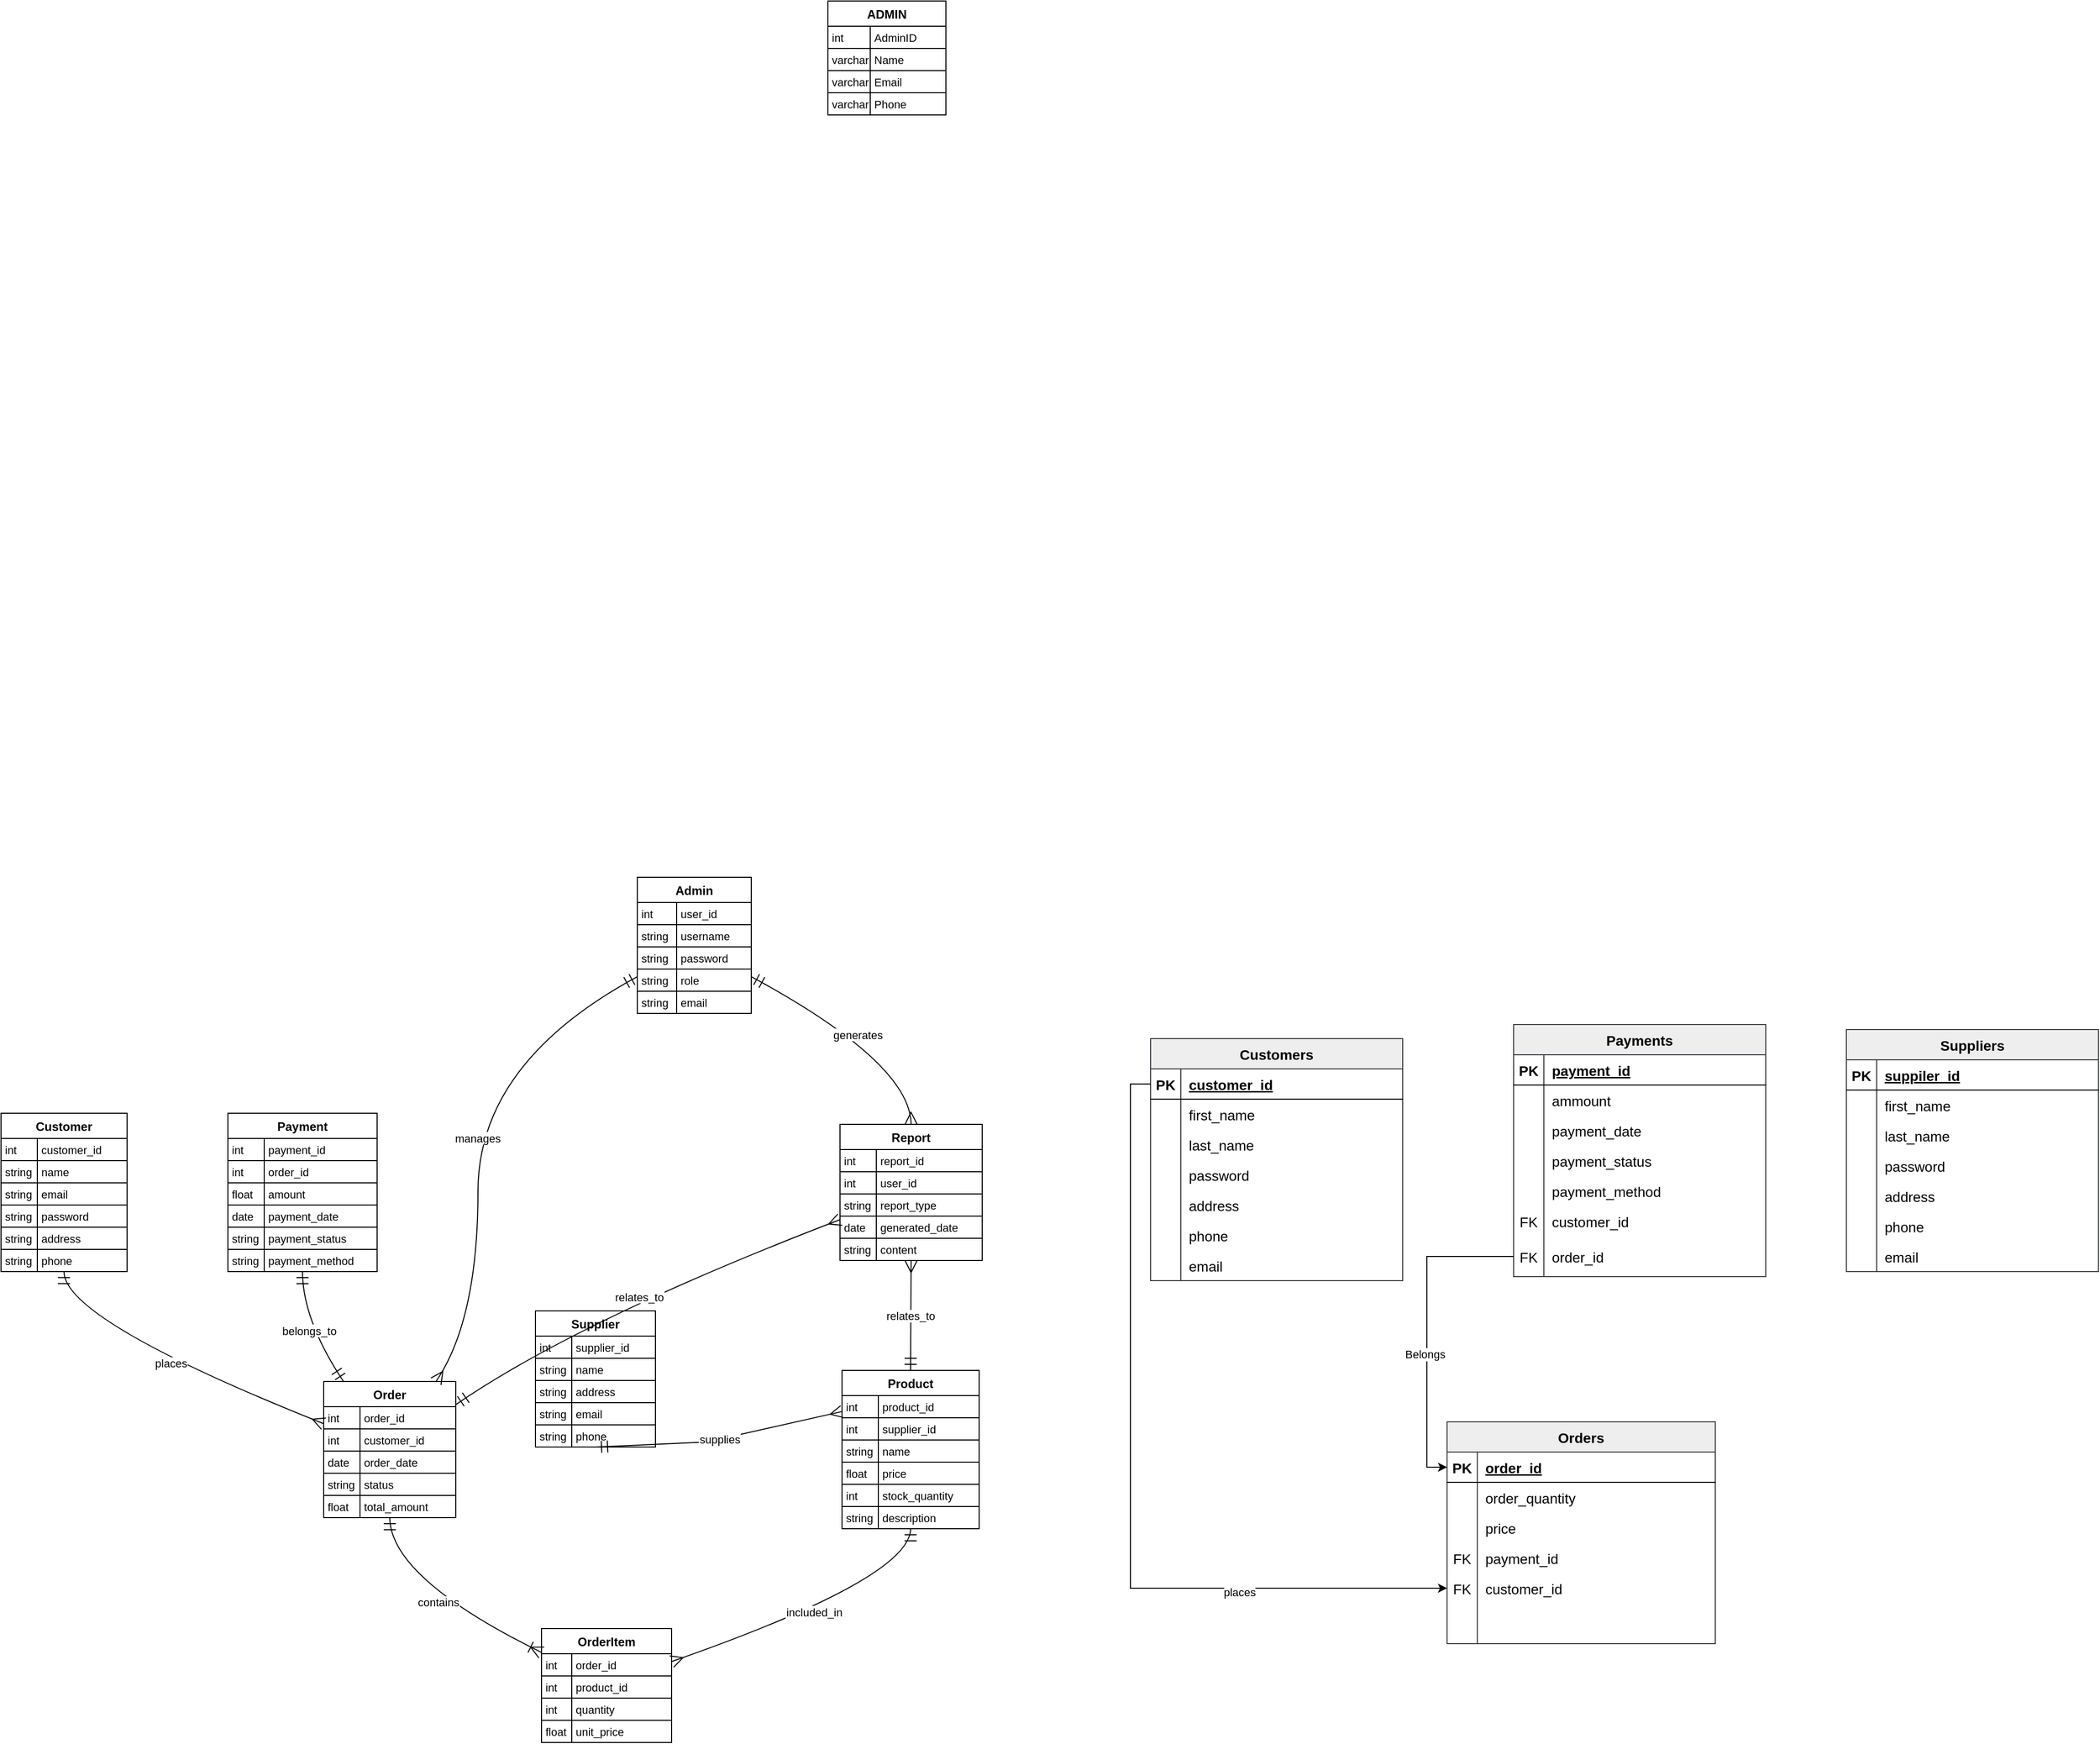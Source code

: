 <mxfile version="25.0.3">
  <diagram name="Page-1" id="ZGtvnsz0jv0aGfnBbfZy">
    <mxGraphModel dx="1226" dy="665" grid="1" gridSize="10" guides="1" tooltips="1" connect="1" arrows="1" fold="1" page="1" pageScale="1" pageWidth="827" pageHeight="1169" math="0" shadow="0">
      <root>
        <mxCell id="0" />
        <mxCell id="1" parent="0" />
        <mxCell id="7ncmW5lJr1daxvioZh1j-31" value="ADMIN" style="shape=table;startSize=25;container=1;collapsible=0;childLayout=tableLayout;fixedRows=1;rowLines=1;fontStyle=1;align=center;resizeLast=1;" vertex="1" parent="1">
          <mxGeometry x="1040" y="541" width="117" height="113" as="geometry" />
        </mxCell>
        <mxCell id="7ncmW5lJr1daxvioZh1j-32" style="shape=tableRow;horizontal=0;startSize=0;swimlaneHead=0;swimlaneBody=0;fillColor=none;collapsible=0;dropTarget=0;points=[[0,0.5],[1,0.5]];portConstraint=eastwest;top=0;left=0;right=0;bottom=0;" vertex="1" parent="7ncmW5lJr1daxvioZh1j-31">
          <mxGeometry y="25" width="117" height="22" as="geometry" />
        </mxCell>
        <mxCell id="7ncmW5lJr1daxvioZh1j-33" value="int" style="shape=partialRectangle;connectable=0;fillColor=none;top=0;left=0;bottom=0;right=0;align=left;spacingLeft=2;overflow=hidden;fontSize=11;" vertex="1" parent="7ncmW5lJr1daxvioZh1j-32">
          <mxGeometry width="42" height="22" as="geometry">
            <mxRectangle width="42" height="22" as="alternateBounds" />
          </mxGeometry>
        </mxCell>
        <mxCell id="7ncmW5lJr1daxvioZh1j-34" value="AdminID" style="shape=partialRectangle;connectable=0;fillColor=none;top=0;left=0;bottom=0;right=0;align=left;spacingLeft=2;overflow=hidden;fontSize=11;" vertex="1" parent="7ncmW5lJr1daxvioZh1j-32">
          <mxGeometry x="42" width="75" height="22" as="geometry">
            <mxRectangle width="75" height="22" as="alternateBounds" />
          </mxGeometry>
        </mxCell>
        <mxCell id="7ncmW5lJr1daxvioZh1j-35" style="shape=tableRow;horizontal=0;startSize=0;swimlaneHead=0;swimlaneBody=0;fillColor=none;collapsible=0;dropTarget=0;points=[[0,0.5],[1,0.5]];portConstraint=eastwest;top=0;left=0;right=0;bottom=0;" vertex="1" parent="7ncmW5lJr1daxvioZh1j-31">
          <mxGeometry y="47" width="117" height="22" as="geometry" />
        </mxCell>
        <mxCell id="7ncmW5lJr1daxvioZh1j-36" value="varchar" style="shape=partialRectangle;connectable=0;fillColor=none;top=0;left=0;bottom=0;right=0;align=left;spacingLeft=2;overflow=hidden;fontSize=11;" vertex="1" parent="7ncmW5lJr1daxvioZh1j-35">
          <mxGeometry width="42" height="22" as="geometry">
            <mxRectangle width="42" height="22" as="alternateBounds" />
          </mxGeometry>
        </mxCell>
        <mxCell id="7ncmW5lJr1daxvioZh1j-37" value="Name" style="shape=partialRectangle;connectable=0;fillColor=none;top=0;left=0;bottom=0;right=0;align=left;spacingLeft=2;overflow=hidden;fontSize=11;" vertex="1" parent="7ncmW5lJr1daxvioZh1j-35">
          <mxGeometry x="42" width="75" height="22" as="geometry">
            <mxRectangle width="75" height="22" as="alternateBounds" />
          </mxGeometry>
        </mxCell>
        <mxCell id="7ncmW5lJr1daxvioZh1j-38" style="shape=tableRow;horizontal=0;startSize=0;swimlaneHead=0;swimlaneBody=0;fillColor=none;collapsible=0;dropTarget=0;points=[[0,0.5],[1,0.5]];portConstraint=eastwest;top=0;left=0;right=0;bottom=0;" vertex="1" parent="7ncmW5lJr1daxvioZh1j-31">
          <mxGeometry y="69" width="117" height="22" as="geometry" />
        </mxCell>
        <mxCell id="7ncmW5lJr1daxvioZh1j-39" value="varchar" style="shape=partialRectangle;connectable=0;fillColor=none;top=0;left=0;bottom=0;right=0;align=left;spacingLeft=2;overflow=hidden;fontSize=11;" vertex="1" parent="7ncmW5lJr1daxvioZh1j-38">
          <mxGeometry width="42" height="22" as="geometry">
            <mxRectangle width="42" height="22" as="alternateBounds" />
          </mxGeometry>
        </mxCell>
        <mxCell id="7ncmW5lJr1daxvioZh1j-40" value="Email" style="shape=partialRectangle;connectable=0;fillColor=none;top=0;left=0;bottom=0;right=0;align=left;spacingLeft=2;overflow=hidden;fontSize=11;" vertex="1" parent="7ncmW5lJr1daxvioZh1j-38">
          <mxGeometry x="42" width="75" height="22" as="geometry">
            <mxRectangle width="75" height="22" as="alternateBounds" />
          </mxGeometry>
        </mxCell>
        <mxCell id="7ncmW5lJr1daxvioZh1j-41" style="shape=tableRow;horizontal=0;startSize=0;swimlaneHead=0;swimlaneBody=0;fillColor=none;collapsible=0;dropTarget=0;points=[[0,0.5],[1,0.5]];portConstraint=eastwest;top=0;left=0;right=0;bottom=0;" vertex="1" parent="7ncmW5lJr1daxvioZh1j-31">
          <mxGeometry y="91" width="117" height="22" as="geometry" />
        </mxCell>
        <mxCell id="7ncmW5lJr1daxvioZh1j-42" value="varchar" style="shape=partialRectangle;connectable=0;fillColor=none;top=0;left=0;bottom=0;right=0;align=left;spacingLeft=2;overflow=hidden;fontSize=11;" vertex="1" parent="7ncmW5lJr1daxvioZh1j-41">
          <mxGeometry width="42" height="22" as="geometry">
            <mxRectangle width="42" height="22" as="alternateBounds" />
          </mxGeometry>
        </mxCell>
        <mxCell id="7ncmW5lJr1daxvioZh1j-43" value="Phone" style="shape=partialRectangle;connectable=0;fillColor=none;top=0;left=0;bottom=0;right=0;align=left;spacingLeft=2;overflow=hidden;fontSize=11;" vertex="1" parent="7ncmW5lJr1daxvioZh1j-41">
          <mxGeometry x="42" width="75" height="22" as="geometry">
            <mxRectangle width="75" height="22" as="alternateBounds" />
          </mxGeometry>
        </mxCell>
        <mxCell id="7ncmW5lJr1daxvioZh1j-158" value="Customer" style="shape=table;startSize=25;container=1;collapsible=0;childLayout=tableLayout;fixedRows=1;rowLines=1;fontStyle=1;align=center;resizeLast=1;" vertex="1" parent="1">
          <mxGeometry x="220" y="1644" width="125" height="157" as="geometry" />
        </mxCell>
        <mxCell id="7ncmW5lJr1daxvioZh1j-159" style="shape=tableRow;horizontal=0;startSize=0;swimlaneHead=0;swimlaneBody=0;fillColor=none;collapsible=0;dropTarget=0;points=[[0,0.5],[1,0.5]];portConstraint=eastwest;top=0;left=0;right=0;bottom=0;" vertex="1" parent="7ncmW5lJr1daxvioZh1j-158">
          <mxGeometry y="25" width="125" height="22" as="geometry" />
        </mxCell>
        <mxCell id="7ncmW5lJr1daxvioZh1j-160" value="int" style="shape=partialRectangle;connectable=0;fillColor=none;top=0;left=0;bottom=0;right=0;align=left;spacingLeft=2;overflow=hidden;fontSize=11;" vertex="1" parent="7ncmW5lJr1daxvioZh1j-159">
          <mxGeometry width="36" height="22" as="geometry">
            <mxRectangle width="36" height="22" as="alternateBounds" />
          </mxGeometry>
        </mxCell>
        <mxCell id="7ncmW5lJr1daxvioZh1j-161" value="customer_id" style="shape=partialRectangle;connectable=0;fillColor=none;top=0;left=0;bottom=0;right=0;align=left;spacingLeft=2;overflow=hidden;fontSize=11;" vertex="1" parent="7ncmW5lJr1daxvioZh1j-159">
          <mxGeometry x="36" width="89" height="22" as="geometry">
            <mxRectangle width="89" height="22" as="alternateBounds" />
          </mxGeometry>
        </mxCell>
        <mxCell id="7ncmW5lJr1daxvioZh1j-162" style="shape=tableRow;horizontal=0;startSize=0;swimlaneHead=0;swimlaneBody=0;fillColor=none;collapsible=0;dropTarget=0;points=[[0,0.5],[1,0.5]];portConstraint=eastwest;top=0;left=0;right=0;bottom=0;" vertex="1" parent="7ncmW5lJr1daxvioZh1j-158">
          <mxGeometry y="47" width="125" height="22" as="geometry" />
        </mxCell>
        <mxCell id="7ncmW5lJr1daxvioZh1j-163" value="string" style="shape=partialRectangle;connectable=0;fillColor=none;top=0;left=0;bottom=0;right=0;align=left;spacingLeft=2;overflow=hidden;fontSize=11;" vertex="1" parent="7ncmW5lJr1daxvioZh1j-162">
          <mxGeometry width="36" height="22" as="geometry">
            <mxRectangle width="36" height="22" as="alternateBounds" />
          </mxGeometry>
        </mxCell>
        <mxCell id="7ncmW5lJr1daxvioZh1j-164" value="name" style="shape=partialRectangle;connectable=0;fillColor=none;top=0;left=0;bottom=0;right=0;align=left;spacingLeft=2;overflow=hidden;fontSize=11;" vertex="1" parent="7ncmW5lJr1daxvioZh1j-162">
          <mxGeometry x="36" width="89" height="22" as="geometry">
            <mxRectangle width="89" height="22" as="alternateBounds" />
          </mxGeometry>
        </mxCell>
        <mxCell id="7ncmW5lJr1daxvioZh1j-165" style="shape=tableRow;horizontal=0;startSize=0;swimlaneHead=0;swimlaneBody=0;fillColor=none;collapsible=0;dropTarget=0;points=[[0,0.5],[1,0.5]];portConstraint=eastwest;top=0;left=0;right=0;bottom=0;" vertex="1" parent="7ncmW5lJr1daxvioZh1j-158">
          <mxGeometry y="69" width="125" height="22" as="geometry" />
        </mxCell>
        <mxCell id="7ncmW5lJr1daxvioZh1j-166" value="string" style="shape=partialRectangle;connectable=0;fillColor=none;top=0;left=0;bottom=0;right=0;align=left;spacingLeft=2;overflow=hidden;fontSize=11;" vertex="1" parent="7ncmW5lJr1daxvioZh1j-165">
          <mxGeometry width="36" height="22" as="geometry">
            <mxRectangle width="36" height="22" as="alternateBounds" />
          </mxGeometry>
        </mxCell>
        <mxCell id="7ncmW5lJr1daxvioZh1j-167" value="email" style="shape=partialRectangle;connectable=0;fillColor=none;top=0;left=0;bottom=0;right=0;align=left;spacingLeft=2;overflow=hidden;fontSize=11;" vertex="1" parent="7ncmW5lJr1daxvioZh1j-165">
          <mxGeometry x="36" width="89" height="22" as="geometry">
            <mxRectangle width="89" height="22" as="alternateBounds" />
          </mxGeometry>
        </mxCell>
        <mxCell id="7ncmW5lJr1daxvioZh1j-168" style="shape=tableRow;horizontal=0;startSize=0;swimlaneHead=0;swimlaneBody=0;fillColor=none;collapsible=0;dropTarget=0;points=[[0,0.5],[1,0.5]];portConstraint=eastwest;top=0;left=0;right=0;bottom=0;" vertex="1" parent="7ncmW5lJr1daxvioZh1j-158">
          <mxGeometry y="91" width="125" height="22" as="geometry" />
        </mxCell>
        <mxCell id="7ncmW5lJr1daxvioZh1j-169" value="string" style="shape=partialRectangle;connectable=0;fillColor=none;top=0;left=0;bottom=0;right=0;align=left;spacingLeft=2;overflow=hidden;fontSize=11;" vertex="1" parent="7ncmW5lJr1daxvioZh1j-168">
          <mxGeometry width="36" height="22" as="geometry">
            <mxRectangle width="36" height="22" as="alternateBounds" />
          </mxGeometry>
        </mxCell>
        <mxCell id="7ncmW5lJr1daxvioZh1j-170" value="password" style="shape=partialRectangle;connectable=0;fillColor=none;top=0;left=0;bottom=0;right=0;align=left;spacingLeft=2;overflow=hidden;fontSize=11;" vertex="1" parent="7ncmW5lJr1daxvioZh1j-168">
          <mxGeometry x="36" width="89" height="22" as="geometry">
            <mxRectangle width="89" height="22" as="alternateBounds" />
          </mxGeometry>
        </mxCell>
        <mxCell id="7ncmW5lJr1daxvioZh1j-171" style="shape=tableRow;horizontal=0;startSize=0;swimlaneHead=0;swimlaneBody=0;fillColor=none;collapsible=0;dropTarget=0;points=[[0,0.5],[1,0.5]];portConstraint=eastwest;top=0;left=0;right=0;bottom=0;" vertex="1" parent="7ncmW5lJr1daxvioZh1j-158">
          <mxGeometry y="113" width="125" height="22" as="geometry" />
        </mxCell>
        <mxCell id="7ncmW5lJr1daxvioZh1j-172" value="string" style="shape=partialRectangle;connectable=0;fillColor=none;top=0;left=0;bottom=0;right=0;align=left;spacingLeft=2;overflow=hidden;fontSize=11;" vertex="1" parent="7ncmW5lJr1daxvioZh1j-171">
          <mxGeometry width="36" height="22" as="geometry">
            <mxRectangle width="36" height="22" as="alternateBounds" />
          </mxGeometry>
        </mxCell>
        <mxCell id="7ncmW5lJr1daxvioZh1j-173" value="address" style="shape=partialRectangle;connectable=0;fillColor=none;top=0;left=0;bottom=0;right=0;align=left;spacingLeft=2;overflow=hidden;fontSize=11;" vertex="1" parent="7ncmW5lJr1daxvioZh1j-171">
          <mxGeometry x="36" width="89" height="22" as="geometry">
            <mxRectangle width="89" height="22" as="alternateBounds" />
          </mxGeometry>
        </mxCell>
        <mxCell id="7ncmW5lJr1daxvioZh1j-174" style="shape=tableRow;horizontal=0;startSize=0;swimlaneHead=0;swimlaneBody=0;fillColor=none;collapsible=0;dropTarget=0;points=[[0,0.5],[1,0.5]];portConstraint=eastwest;top=0;left=0;right=0;bottom=0;" vertex="1" parent="7ncmW5lJr1daxvioZh1j-158">
          <mxGeometry y="135" width="125" height="22" as="geometry" />
        </mxCell>
        <mxCell id="7ncmW5lJr1daxvioZh1j-175" value="string" style="shape=partialRectangle;connectable=0;fillColor=none;top=0;left=0;bottom=0;right=0;align=left;spacingLeft=2;overflow=hidden;fontSize=11;" vertex="1" parent="7ncmW5lJr1daxvioZh1j-174">
          <mxGeometry width="36" height="22" as="geometry">
            <mxRectangle width="36" height="22" as="alternateBounds" />
          </mxGeometry>
        </mxCell>
        <mxCell id="7ncmW5lJr1daxvioZh1j-176" value="phone" style="shape=partialRectangle;connectable=0;fillColor=none;top=0;left=0;bottom=0;right=0;align=left;spacingLeft=2;overflow=hidden;fontSize=11;" vertex="1" parent="7ncmW5lJr1daxvioZh1j-174">
          <mxGeometry x="36" width="89" height="22" as="geometry">
            <mxRectangle width="89" height="22" as="alternateBounds" />
          </mxGeometry>
        </mxCell>
        <mxCell id="7ncmW5lJr1daxvioZh1j-177" value="Order" style="shape=table;startSize=25;container=1;collapsible=0;childLayout=tableLayout;fixedRows=1;rowLines=1;fontStyle=1;align=center;resizeLast=1;" vertex="1" parent="1">
          <mxGeometry x="540" y="1910" width="131" height="135" as="geometry" />
        </mxCell>
        <mxCell id="7ncmW5lJr1daxvioZh1j-178" style="shape=tableRow;horizontal=0;startSize=0;swimlaneHead=0;swimlaneBody=0;fillColor=none;collapsible=0;dropTarget=0;points=[[0,0.5],[1,0.5]];portConstraint=eastwest;top=0;left=0;right=0;bottom=0;" vertex="1" parent="7ncmW5lJr1daxvioZh1j-177">
          <mxGeometry y="25" width="131" height="22" as="geometry" />
        </mxCell>
        <mxCell id="7ncmW5lJr1daxvioZh1j-179" value="int" style="shape=partialRectangle;connectable=0;fillColor=none;top=0;left=0;bottom=0;right=0;align=left;spacingLeft=2;overflow=hidden;fontSize=11;" vertex="1" parent="7ncmW5lJr1daxvioZh1j-178">
          <mxGeometry width="36" height="22" as="geometry">
            <mxRectangle width="36" height="22" as="alternateBounds" />
          </mxGeometry>
        </mxCell>
        <mxCell id="7ncmW5lJr1daxvioZh1j-180" value="order_id" style="shape=partialRectangle;connectable=0;fillColor=none;top=0;left=0;bottom=0;right=0;align=left;spacingLeft=2;overflow=hidden;fontSize=11;" vertex="1" parent="7ncmW5lJr1daxvioZh1j-178">
          <mxGeometry x="36" width="95" height="22" as="geometry">
            <mxRectangle width="95" height="22" as="alternateBounds" />
          </mxGeometry>
        </mxCell>
        <mxCell id="7ncmW5lJr1daxvioZh1j-181" style="shape=tableRow;horizontal=0;startSize=0;swimlaneHead=0;swimlaneBody=0;fillColor=none;collapsible=0;dropTarget=0;points=[[0,0.5],[1,0.5]];portConstraint=eastwest;top=0;left=0;right=0;bottom=0;" vertex="1" parent="7ncmW5lJr1daxvioZh1j-177">
          <mxGeometry y="47" width="131" height="22" as="geometry" />
        </mxCell>
        <mxCell id="7ncmW5lJr1daxvioZh1j-182" value="int" style="shape=partialRectangle;connectable=0;fillColor=none;top=0;left=0;bottom=0;right=0;align=left;spacingLeft=2;overflow=hidden;fontSize=11;" vertex="1" parent="7ncmW5lJr1daxvioZh1j-181">
          <mxGeometry width="36" height="22" as="geometry">
            <mxRectangle width="36" height="22" as="alternateBounds" />
          </mxGeometry>
        </mxCell>
        <mxCell id="7ncmW5lJr1daxvioZh1j-183" value="customer_id" style="shape=partialRectangle;connectable=0;fillColor=none;top=0;left=0;bottom=0;right=0;align=left;spacingLeft=2;overflow=hidden;fontSize=11;" vertex="1" parent="7ncmW5lJr1daxvioZh1j-181">
          <mxGeometry x="36" width="95" height="22" as="geometry">
            <mxRectangle width="95" height="22" as="alternateBounds" />
          </mxGeometry>
        </mxCell>
        <mxCell id="7ncmW5lJr1daxvioZh1j-184" style="shape=tableRow;horizontal=0;startSize=0;swimlaneHead=0;swimlaneBody=0;fillColor=none;collapsible=0;dropTarget=0;points=[[0,0.5],[1,0.5]];portConstraint=eastwest;top=0;left=0;right=0;bottom=0;" vertex="1" parent="7ncmW5lJr1daxvioZh1j-177">
          <mxGeometry y="69" width="131" height="22" as="geometry" />
        </mxCell>
        <mxCell id="7ncmW5lJr1daxvioZh1j-185" value="date" style="shape=partialRectangle;connectable=0;fillColor=none;top=0;left=0;bottom=0;right=0;align=left;spacingLeft=2;overflow=hidden;fontSize=11;" vertex="1" parent="7ncmW5lJr1daxvioZh1j-184">
          <mxGeometry width="36" height="22" as="geometry">
            <mxRectangle width="36" height="22" as="alternateBounds" />
          </mxGeometry>
        </mxCell>
        <mxCell id="7ncmW5lJr1daxvioZh1j-186" value="order_date" style="shape=partialRectangle;connectable=0;fillColor=none;top=0;left=0;bottom=0;right=0;align=left;spacingLeft=2;overflow=hidden;fontSize=11;" vertex="1" parent="7ncmW5lJr1daxvioZh1j-184">
          <mxGeometry x="36" width="95" height="22" as="geometry">
            <mxRectangle width="95" height="22" as="alternateBounds" />
          </mxGeometry>
        </mxCell>
        <mxCell id="7ncmW5lJr1daxvioZh1j-187" style="shape=tableRow;horizontal=0;startSize=0;swimlaneHead=0;swimlaneBody=0;fillColor=none;collapsible=0;dropTarget=0;points=[[0,0.5],[1,0.5]];portConstraint=eastwest;top=0;left=0;right=0;bottom=0;" vertex="1" parent="7ncmW5lJr1daxvioZh1j-177">
          <mxGeometry y="91" width="131" height="22" as="geometry" />
        </mxCell>
        <mxCell id="7ncmW5lJr1daxvioZh1j-188" value="string" style="shape=partialRectangle;connectable=0;fillColor=none;top=0;left=0;bottom=0;right=0;align=left;spacingLeft=2;overflow=hidden;fontSize=11;" vertex="1" parent="7ncmW5lJr1daxvioZh1j-187">
          <mxGeometry width="36" height="22" as="geometry">
            <mxRectangle width="36" height="22" as="alternateBounds" />
          </mxGeometry>
        </mxCell>
        <mxCell id="7ncmW5lJr1daxvioZh1j-189" value="status" style="shape=partialRectangle;connectable=0;fillColor=none;top=0;left=0;bottom=0;right=0;align=left;spacingLeft=2;overflow=hidden;fontSize=11;" vertex="1" parent="7ncmW5lJr1daxvioZh1j-187">
          <mxGeometry x="36" width="95" height="22" as="geometry">
            <mxRectangle width="95" height="22" as="alternateBounds" />
          </mxGeometry>
        </mxCell>
        <mxCell id="7ncmW5lJr1daxvioZh1j-190" style="shape=tableRow;horizontal=0;startSize=0;swimlaneHead=0;swimlaneBody=0;fillColor=none;collapsible=0;dropTarget=0;points=[[0,0.5],[1,0.5]];portConstraint=eastwest;top=0;left=0;right=0;bottom=0;" vertex="1" parent="7ncmW5lJr1daxvioZh1j-177">
          <mxGeometry y="113" width="131" height="22" as="geometry" />
        </mxCell>
        <mxCell id="7ncmW5lJr1daxvioZh1j-191" value="float" style="shape=partialRectangle;connectable=0;fillColor=none;top=0;left=0;bottom=0;right=0;align=left;spacingLeft=2;overflow=hidden;fontSize=11;" vertex="1" parent="7ncmW5lJr1daxvioZh1j-190">
          <mxGeometry width="36" height="22" as="geometry">
            <mxRectangle width="36" height="22" as="alternateBounds" />
          </mxGeometry>
        </mxCell>
        <mxCell id="7ncmW5lJr1daxvioZh1j-192" value="total_amount" style="shape=partialRectangle;connectable=0;fillColor=none;top=0;left=0;bottom=0;right=0;align=left;spacingLeft=2;overflow=hidden;fontSize=11;" vertex="1" parent="7ncmW5lJr1daxvioZh1j-190">
          <mxGeometry x="36" width="95" height="22" as="geometry">
            <mxRectangle width="95" height="22" as="alternateBounds" />
          </mxGeometry>
        </mxCell>
        <mxCell id="7ncmW5lJr1daxvioZh1j-193" value="OrderItem" style="shape=table;startSize=25;container=1;collapsible=0;childLayout=tableLayout;fixedRows=1;rowLines=1;fontStyle=1;align=center;resizeLast=1;" vertex="1" parent="1">
          <mxGeometry x="756" y="2155" width="129" height="113" as="geometry" />
        </mxCell>
        <mxCell id="7ncmW5lJr1daxvioZh1j-194" style="shape=tableRow;horizontal=0;startSize=0;swimlaneHead=0;swimlaneBody=0;fillColor=none;collapsible=0;dropTarget=0;points=[[0,0.5],[1,0.5]];portConstraint=eastwest;top=0;left=0;right=0;bottom=0;" vertex="1" parent="7ncmW5lJr1daxvioZh1j-193">
          <mxGeometry y="25" width="129" height="22" as="geometry" />
        </mxCell>
        <mxCell id="7ncmW5lJr1daxvioZh1j-195" value="int" style="shape=partialRectangle;connectable=0;fillColor=none;top=0;left=0;bottom=0;right=0;align=left;spacingLeft=2;overflow=hidden;fontSize=11;" vertex="1" parent="7ncmW5lJr1daxvioZh1j-194">
          <mxGeometry width="30" height="22" as="geometry">
            <mxRectangle width="30" height="22" as="alternateBounds" />
          </mxGeometry>
        </mxCell>
        <mxCell id="7ncmW5lJr1daxvioZh1j-196" value="order_id" style="shape=partialRectangle;connectable=0;fillColor=none;top=0;left=0;bottom=0;right=0;align=left;spacingLeft=2;overflow=hidden;fontSize=11;" vertex="1" parent="7ncmW5lJr1daxvioZh1j-194">
          <mxGeometry x="30" width="99" height="22" as="geometry">
            <mxRectangle width="99" height="22" as="alternateBounds" />
          </mxGeometry>
        </mxCell>
        <mxCell id="7ncmW5lJr1daxvioZh1j-197" style="shape=tableRow;horizontal=0;startSize=0;swimlaneHead=0;swimlaneBody=0;fillColor=none;collapsible=0;dropTarget=0;points=[[0,0.5],[1,0.5]];portConstraint=eastwest;top=0;left=0;right=0;bottom=0;" vertex="1" parent="7ncmW5lJr1daxvioZh1j-193">
          <mxGeometry y="47" width="129" height="22" as="geometry" />
        </mxCell>
        <mxCell id="7ncmW5lJr1daxvioZh1j-198" value="int" style="shape=partialRectangle;connectable=0;fillColor=none;top=0;left=0;bottom=0;right=0;align=left;spacingLeft=2;overflow=hidden;fontSize=11;" vertex="1" parent="7ncmW5lJr1daxvioZh1j-197">
          <mxGeometry width="30" height="22" as="geometry">
            <mxRectangle width="30" height="22" as="alternateBounds" />
          </mxGeometry>
        </mxCell>
        <mxCell id="7ncmW5lJr1daxvioZh1j-199" value="product_id" style="shape=partialRectangle;connectable=0;fillColor=none;top=0;left=0;bottom=0;right=0;align=left;spacingLeft=2;overflow=hidden;fontSize=11;" vertex="1" parent="7ncmW5lJr1daxvioZh1j-197">
          <mxGeometry x="30" width="99" height="22" as="geometry">
            <mxRectangle width="99" height="22" as="alternateBounds" />
          </mxGeometry>
        </mxCell>
        <mxCell id="7ncmW5lJr1daxvioZh1j-200" style="shape=tableRow;horizontal=0;startSize=0;swimlaneHead=0;swimlaneBody=0;fillColor=none;collapsible=0;dropTarget=0;points=[[0,0.5],[1,0.5]];portConstraint=eastwest;top=0;left=0;right=0;bottom=0;" vertex="1" parent="7ncmW5lJr1daxvioZh1j-193">
          <mxGeometry y="69" width="129" height="22" as="geometry" />
        </mxCell>
        <mxCell id="7ncmW5lJr1daxvioZh1j-201" value="int" style="shape=partialRectangle;connectable=0;fillColor=none;top=0;left=0;bottom=0;right=0;align=left;spacingLeft=2;overflow=hidden;fontSize=11;" vertex="1" parent="7ncmW5lJr1daxvioZh1j-200">
          <mxGeometry width="30" height="22" as="geometry">
            <mxRectangle width="30" height="22" as="alternateBounds" />
          </mxGeometry>
        </mxCell>
        <mxCell id="7ncmW5lJr1daxvioZh1j-202" value="quantity" style="shape=partialRectangle;connectable=0;fillColor=none;top=0;left=0;bottom=0;right=0;align=left;spacingLeft=2;overflow=hidden;fontSize=11;" vertex="1" parent="7ncmW5lJr1daxvioZh1j-200">
          <mxGeometry x="30" width="99" height="22" as="geometry">
            <mxRectangle width="99" height="22" as="alternateBounds" />
          </mxGeometry>
        </mxCell>
        <mxCell id="7ncmW5lJr1daxvioZh1j-203" style="shape=tableRow;horizontal=0;startSize=0;swimlaneHead=0;swimlaneBody=0;fillColor=none;collapsible=0;dropTarget=0;points=[[0,0.5],[1,0.5]];portConstraint=eastwest;top=0;left=0;right=0;bottom=0;" vertex="1" parent="7ncmW5lJr1daxvioZh1j-193">
          <mxGeometry y="91" width="129" height="22" as="geometry" />
        </mxCell>
        <mxCell id="7ncmW5lJr1daxvioZh1j-204" value="float" style="shape=partialRectangle;connectable=0;fillColor=none;top=0;left=0;bottom=0;right=0;align=left;spacingLeft=2;overflow=hidden;fontSize=11;" vertex="1" parent="7ncmW5lJr1daxvioZh1j-203">
          <mxGeometry width="30" height="22" as="geometry">
            <mxRectangle width="30" height="22" as="alternateBounds" />
          </mxGeometry>
        </mxCell>
        <mxCell id="7ncmW5lJr1daxvioZh1j-205" value="unit_price" style="shape=partialRectangle;connectable=0;fillColor=none;top=0;left=0;bottom=0;right=0;align=left;spacingLeft=2;overflow=hidden;fontSize=11;" vertex="1" parent="7ncmW5lJr1daxvioZh1j-203">
          <mxGeometry x="30" width="99" height="22" as="geometry">
            <mxRectangle width="99" height="22" as="alternateBounds" />
          </mxGeometry>
        </mxCell>
        <mxCell id="7ncmW5lJr1daxvioZh1j-206" value="Product" style="shape=table;startSize=25;container=1;collapsible=0;childLayout=tableLayout;fixedRows=1;rowLines=1;fontStyle=1;align=center;resizeLast=1;" vertex="1" parent="1">
          <mxGeometry x="1054" y="1899" width="136" height="157" as="geometry" />
        </mxCell>
        <mxCell id="7ncmW5lJr1daxvioZh1j-207" style="shape=tableRow;horizontal=0;startSize=0;swimlaneHead=0;swimlaneBody=0;fillColor=none;collapsible=0;dropTarget=0;points=[[0,0.5],[1,0.5]];portConstraint=eastwest;top=0;left=0;right=0;bottom=0;" vertex="1" parent="7ncmW5lJr1daxvioZh1j-206">
          <mxGeometry y="25" width="136" height="22" as="geometry" />
        </mxCell>
        <mxCell id="7ncmW5lJr1daxvioZh1j-208" value="int" style="shape=partialRectangle;connectable=0;fillColor=none;top=0;left=0;bottom=0;right=0;align=left;spacingLeft=2;overflow=hidden;fontSize=11;" vertex="1" parent="7ncmW5lJr1daxvioZh1j-207">
          <mxGeometry width="36" height="22" as="geometry">
            <mxRectangle width="36" height="22" as="alternateBounds" />
          </mxGeometry>
        </mxCell>
        <mxCell id="7ncmW5lJr1daxvioZh1j-209" value="product_id" style="shape=partialRectangle;connectable=0;fillColor=none;top=0;left=0;bottom=0;right=0;align=left;spacingLeft=2;overflow=hidden;fontSize=11;" vertex="1" parent="7ncmW5lJr1daxvioZh1j-207">
          <mxGeometry x="36" width="100" height="22" as="geometry">
            <mxRectangle width="100" height="22" as="alternateBounds" />
          </mxGeometry>
        </mxCell>
        <mxCell id="7ncmW5lJr1daxvioZh1j-210" style="shape=tableRow;horizontal=0;startSize=0;swimlaneHead=0;swimlaneBody=0;fillColor=none;collapsible=0;dropTarget=0;points=[[0,0.5],[1,0.5]];portConstraint=eastwest;top=0;left=0;right=0;bottom=0;" vertex="1" parent="7ncmW5lJr1daxvioZh1j-206">
          <mxGeometry y="47" width="136" height="22" as="geometry" />
        </mxCell>
        <mxCell id="7ncmW5lJr1daxvioZh1j-211" value="int" style="shape=partialRectangle;connectable=0;fillColor=none;top=0;left=0;bottom=0;right=0;align=left;spacingLeft=2;overflow=hidden;fontSize=11;" vertex="1" parent="7ncmW5lJr1daxvioZh1j-210">
          <mxGeometry width="36" height="22" as="geometry">
            <mxRectangle width="36" height="22" as="alternateBounds" />
          </mxGeometry>
        </mxCell>
        <mxCell id="7ncmW5lJr1daxvioZh1j-212" value="supplier_id" style="shape=partialRectangle;connectable=0;fillColor=none;top=0;left=0;bottom=0;right=0;align=left;spacingLeft=2;overflow=hidden;fontSize=11;" vertex="1" parent="7ncmW5lJr1daxvioZh1j-210">
          <mxGeometry x="36" width="100" height="22" as="geometry">
            <mxRectangle width="100" height="22" as="alternateBounds" />
          </mxGeometry>
        </mxCell>
        <mxCell id="7ncmW5lJr1daxvioZh1j-213" style="shape=tableRow;horizontal=0;startSize=0;swimlaneHead=0;swimlaneBody=0;fillColor=none;collapsible=0;dropTarget=0;points=[[0,0.5],[1,0.5]];portConstraint=eastwest;top=0;left=0;right=0;bottom=0;" vertex="1" parent="7ncmW5lJr1daxvioZh1j-206">
          <mxGeometry y="69" width="136" height="22" as="geometry" />
        </mxCell>
        <mxCell id="7ncmW5lJr1daxvioZh1j-214" value="string" style="shape=partialRectangle;connectable=0;fillColor=none;top=0;left=0;bottom=0;right=0;align=left;spacingLeft=2;overflow=hidden;fontSize=11;" vertex="1" parent="7ncmW5lJr1daxvioZh1j-213">
          <mxGeometry width="36" height="22" as="geometry">
            <mxRectangle width="36" height="22" as="alternateBounds" />
          </mxGeometry>
        </mxCell>
        <mxCell id="7ncmW5lJr1daxvioZh1j-215" value="name" style="shape=partialRectangle;connectable=0;fillColor=none;top=0;left=0;bottom=0;right=0;align=left;spacingLeft=2;overflow=hidden;fontSize=11;" vertex="1" parent="7ncmW5lJr1daxvioZh1j-213">
          <mxGeometry x="36" width="100" height="22" as="geometry">
            <mxRectangle width="100" height="22" as="alternateBounds" />
          </mxGeometry>
        </mxCell>
        <mxCell id="7ncmW5lJr1daxvioZh1j-216" style="shape=tableRow;horizontal=0;startSize=0;swimlaneHead=0;swimlaneBody=0;fillColor=none;collapsible=0;dropTarget=0;points=[[0,0.5],[1,0.5]];portConstraint=eastwest;top=0;left=0;right=0;bottom=0;" vertex="1" parent="7ncmW5lJr1daxvioZh1j-206">
          <mxGeometry y="91" width="136" height="22" as="geometry" />
        </mxCell>
        <mxCell id="7ncmW5lJr1daxvioZh1j-217" value="float" style="shape=partialRectangle;connectable=0;fillColor=none;top=0;left=0;bottom=0;right=0;align=left;spacingLeft=2;overflow=hidden;fontSize=11;" vertex="1" parent="7ncmW5lJr1daxvioZh1j-216">
          <mxGeometry width="36" height="22" as="geometry">
            <mxRectangle width="36" height="22" as="alternateBounds" />
          </mxGeometry>
        </mxCell>
        <mxCell id="7ncmW5lJr1daxvioZh1j-218" value="price" style="shape=partialRectangle;connectable=0;fillColor=none;top=0;left=0;bottom=0;right=0;align=left;spacingLeft=2;overflow=hidden;fontSize=11;" vertex="1" parent="7ncmW5lJr1daxvioZh1j-216">
          <mxGeometry x="36" width="100" height="22" as="geometry">
            <mxRectangle width="100" height="22" as="alternateBounds" />
          </mxGeometry>
        </mxCell>
        <mxCell id="7ncmW5lJr1daxvioZh1j-219" style="shape=tableRow;horizontal=0;startSize=0;swimlaneHead=0;swimlaneBody=0;fillColor=none;collapsible=0;dropTarget=0;points=[[0,0.5],[1,0.5]];portConstraint=eastwest;top=0;left=0;right=0;bottom=0;" vertex="1" parent="7ncmW5lJr1daxvioZh1j-206">
          <mxGeometry y="113" width="136" height="22" as="geometry" />
        </mxCell>
        <mxCell id="7ncmW5lJr1daxvioZh1j-220" value="int" style="shape=partialRectangle;connectable=0;fillColor=none;top=0;left=0;bottom=0;right=0;align=left;spacingLeft=2;overflow=hidden;fontSize=11;" vertex="1" parent="7ncmW5lJr1daxvioZh1j-219">
          <mxGeometry width="36" height="22" as="geometry">
            <mxRectangle width="36" height="22" as="alternateBounds" />
          </mxGeometry>
        </mxCell>
        <mxCell id="7ncmW5lJr1daxvioZh1j-221" value="stock_quantity" style="shape=partialRectangle;connectable=0;fillColor=none;top=0;left=0;bottom=0;right=0;align=left;spacingLeft=2;overflow=hidden;fontSize=11;" vertex="1" parent="7ncmW5lJr1daxvioZh1j-219">
          <mxGeometry x="36" width="100" height="22" as="geometry">
            <mxRectangle width="100" height="22" as="alternateBounds" />
          </mxGeometry>
        </mxCell>
        <mxCell id="7ncmW5lJr1daxvioZh1j-222" style="shape=tableRow;horizontal=0;startSize=0;swimlaneHead=0;swimlaneBody=0;fillColor=none;collapsible=0;dropTarget=0;points=[[0,0.5],[1,0.5]];portConstraint=eastwest;top=0;left=0;right=0;bottom=0;" vertex="1" parent="7ncmW5lJr1daxvioZh1j-206">
          <mxGeometry y="135" width="136" height="22" as="geometry" />
        </mxCell>
        <mxCell id="7ncmW5lJr1daxvioZh1j-223" value="string" style="shape=partialRectangle;connectable=0;fillColor=none;top=0;left=0;bottom=0;right=0;align=left;spacingLeft=2;overflow=hidden;fontSize=11;" vertex="1" parent="7ncmW5lJr1daxvioZh1j-222">
          <mxGeometry width="36" height="22" as="geometry">
            <mxRectangle width="36" height="22" as="alternateBounds" />
          </mxGeometry>
        </mxCell>
        <mxCell id="7ncmW5lJr1daxvioZh1j-224" value="description" style="shape=partialRectangle;connectable=0;fillColor=none;top=0;left=0;bottom=0;right=0;align=left;spacingLeft=2;overflow=hidden;fontSize=11;" vertex="1" parent="7ncmW5lJr1daxvioZh1j-222">
          <mxGeometry x="36" width="100" height="22" as="geometry">
            <mxRectangle width="100" height="22" as="alternateBounds" />
          </mxGeometry>
        </mxCell>
        <mxCell id="7ncmW5lJr1daxvioZh1j-225" value="Supplier" style="shape=table;startSize=25;container=1;collapsible=0;childLayout=tableLayout;fixedRows=1;rowLines=1;fontStyle=1;align=center;resizeLast=1;" vertex="1" parent="1">
          <mxGeometry x="750" y="1840" width="119" height="135" as="geometry" />
        </mxCell>
        <mxCell id="7ncmW5lJr1daxvioZh1j-226" style="shape=tableRow;horizontal=0;startSize=0;swimlaneHead=0;swimlaneBody=0;fillColor=none;collapsible=0;dropTarget=0;points=[[0,0.5],[1,0.5]];portConstraint=eastwest;top=0;left=0;right=0;bottom=0;" vertex="1" parent="7ncmW5lJr1daxvioZh1j-225">
          <mxGeometry y="25" width="119" height="22" as="geometry" />
        </mxCell>
        <mxCell id="7ncmW5lJr1daxvioZh1j-227" value="int" style="shape=partialRectangle;connectable=0;fillColor=none;top=0;left=0;bottom=0;right=0;align=left;spacingLeft=2;overflow=hidden;fontSize=11;" vertex="1" parent="7ncmW5lJr1daxvioZh1j-226">
          <mxGeometry width="36" height="22" as="geometry">
            <mxRectangle width="36" height="22" as="alternateBounds" />
          </mxGeometry>
        </mxCell>
        <mxCell id="7ncmW5lJr1daxvioZh1j-228" value="supplier_id" style="shape=partialRectangle;connectable=0;fillColor=none;top=0;left=0;bottom=0;right=0;align=left;spacingLeft=2;overflow=hidden;fontSize=11;" vertex="1" parent="7ncmW5lJr1daxvioZh1j-226">
          <mxGeometry x="36" width="83" height="22" as="geometry">
            <mxRectangle width="83" height="22" as="alternateBounds" />
          </mxGeometry>
        </mxCell>
        <mxCell id="7ncmW5lJr1daxvioZh1j-229" style="shape=tableRow;horizontal=0;startSize=0;swimlaneHead=0;swimlaneBody=0;fillColor=none;collapsible=0;dropTarget=0;points=[[0,0.5],[1,0.5]];portConstraint=eastwest;top=0;left=0;right=0;bottom=0;" vertex="1" parent="7ncmW5lJr1daxvioZh1j-225">
          <mxGeometry y="47" width="119" height="22" as="geometry" />
        </mxCell>
        <mxCell id="7ncmW5lJr1daxvioZh1j-230" value="string" style="shape=partialRectangle;connectable=0;fillColor=none;top=0;left=0;bottom=0;right=0;align=left;spacingLeft=2;overflow=hidden;fontSize=11;" vertex="1" parent="7ncmW5lJr1daxvioZh1j-229">
          <mxGeometry width="36" height="22" as="geometry">
            <mxRectangle width="36" height="22" as="alternateBounds" />
          </mxGeometry>
        </mxCell>
        <mxCell id="7ncmW5lJr1daxvioZh1j-231" value="name" style="shape=partialRectangle;connectable=0;fillColor=none;top=0;left=0;bottom=0;right=0;align=left;spacingLeft=2;overflow=hidden;fontSize=11;" vertex="1" parent="7ncmW5lJr1daxvioZh1j-229">
          <mxGeometry x="36" width="83" height="22" as="geometry">
            <mxRectangle width="83" height="22" as="alternateBounds" />
          </mxGeometry>
        </mxCell>
        <mxCell id="7ncmW5lJr1daxvioZh1j-232" style="shape=tableRow;horizontal=0;startSize=0;swimlaneHead=0;swimlaneBody=0;fillColor=none;collapsible=0;dropTarget=0;points=[[0,0.5],[1,0.5]];portConstraint=eastwest;top=0;left=0;right=0;bottom=0;" vertex="1" parent="7ncmW5lJr1daxvioZh1j-225">
          <mxGeometry y="69" width="119" height="22" as="geometry" />
        </mxCell>
        <mxCell id="7ncmW5lJr1daxvioZh1j-233" value="string" style="shape=partialRectangle;connectable=0;fillColor=none;top=0;left=0;bottom=0;right=0;align=left;spacingLeft=2;overflow=hidden;fontSize=11;" vertex="1" parent="7ncmW5lJr1daxvioZh1j-232">
          <mxGeometry width="36" height="22" as="geometry">
            <mxRectangle width="36" height="22" as="alternateBounds" />
          </mxGeometry>
        </mxCell>
        <mxCell id="7ncmW5lJr1daxvioZh1j-234" value="address" style="shape=partialRectangle;connectable=0;fillColor=none;top=0;left=0;bottom=0;right=0;align=left;spacingLeft=2;overflow=hidden;fontSize=11;" vertex="1" parent="7ncmW5lJr1daxvioZh1j-232">
          <mxGeometry x="36" width="83" height="22" as="geometry">
            <mxRectangle width="83" height="22" as="alternateBounds" />
          </mxGeometry>
        </mxCell>
        <mxCell id="7ncmW5lJr1daxvioZh1j-235" style="shape=tableRow;horizontal=0;startSize=0;swimlaneHead=0;swimlaneBody=0;fillColor=none;collapsible=0;dropTarget=0;points=[[0,0.5],[1,0.5]];portConstraint=eastwest;top=0;left=0;right=0;bottom=0;" vertex="1" parent="7ncmW5lJr1daxvioZh1j-225">
          <mxGeometry y="91" width="119" height="22" as="geometry" />
        </mxCell>
        <mxCell id="7ncmW5lJr1daxvioZh1j-236" value="string" style="shape=partialRectangle;connectable=0;fillColor=none;top=0;left=0;bottom=0;right=0;align=left;spacingLeft=2;overflow=hidden;fontSize=11;" vertex="1" parent="7ncmW5lJr1daxvioZh1j-235">
          <mxGeometry width="36" height="22" as="geometry">
            <mxRectangle width="36" height="22" as="alternateBounds" />
          </mxGeometry>
        </mxCell>
        <mxCell id="7ncmW5lJr1daxvioZh1j-237" value="email" style="shape=partialRectangle;connectable=0;fillColor=none;top=0;left=0;bottom=0;right=0;align=left;spacingLeft=2;overflow=hidden;fontSize=11;" vertex="1" parent="7ncmW5lJr1daxvioZh1j-235">
          <mxGeometry x="36" width="83" height="22" as="geometry">
            <mxRectangle width="83" height="22" as="alternateBounds" />
          </mxGeometry>
        </mxCell>
        <mxCell id="7ncmW5lJr1daxvioZh1j-238" style="shape=tableRow;horizontal=0;startSize=0;swimlaneHead=0;swimlaneBody=0;fillColor=none;collapsible=0;dropTarget=0;points=[[0,0.5],[1,0.5]];portConstraint=eastwest;top=0;left=0;right=0;bottom=0;" vertex="1" parent="7ncmW5lJr1daxvioZh1j-225">
          <mxGeometry y="113" width="119" height="22" as="geometry" />
        </mxCell>
        <mxCell id="7ncmW5lJr1daxvioZh1j-239" value="string" style="shape=partialRectangle;connectable=0;fillColor=none;top=0;left=0;bottom=0;right=0;align=left;spacingLeft=2;overflow=hidden;fontSize=11;" vertex="1" parent="7ncmW5lJr1daxvioZh1j-238">
          <mxGeometry width="36" height="22" as="geometry">
            <mxRectangle width="36" height="22" as="alternateBounds" />
          </mxGeometry>
        </mxCell>
        <mxCell id="7ncmW5lJr1daxvioZh1j-240" value="phone" style="shape=partialRectangle;connectable=0;fillColor=none;top=0;left=0;bottom=0;right=0;align=left;spacingLeft=2;overflow=hidden;fontSize=11;" vertex="1" parent="7ncmW5lJr1daxvioZh1j-238">
          <mxGeometry x="36" width="83" height="22" as="geometry">
            <mxRectangle width="83" height="22" as="alternateBounds" />
          </mxGeometry>
        </mxCell>
        <mxCell id="7ncmW5lJr1daxvioZh1j-241" value="Payment" style="shape=table;startSize=25;container=1;collapsible=0;childLayout=tableLayout;fixedRows=1;rowLines=1;fontStyle=1;align=center;resizeLast=1;" vertex="1" parent="1">
          <mxGeometry x="445" y="1644" width="148" height="157" as="geometry" />
        </mxCell>
        <mxCell id="7ncmW5lJr1daxvioZh1j-242" style="shape=tableRow;horizontal=0;startSize=0;swimlaneHead=0;swimlaneBody=0;fillColor=none;collapsible=0;dropTarget=0;points=[[0,0.5],[1,0.5]];portConstraint=eastwest;top=0;left=0;right=0;bottom=0;" vertex="1" parent="7ncmW5lJr1daxvioZh1j-241">
          <mxGeometry y="25" width="148" height="22" as="geometry" />
        </mxCell>
        <mxCell id="7ncmW5lJr1daxvioZh1j-243" value="int" style="shape=partialRectangle;connectable=0;fillColor=none;top=0;left=0;bottom=0;right=0;align=left;spacingLeft=2;overflow=hidden;fontSize=11;" vertex="1" parent="7ncmW5lJr1daxvioZh1j-242">
          <mxGeometry width="36" height="22" as="geometry">
            <mxRectangle width="36" height="22" as="alternateBounds" />
          </mxGeometry>
        </mxCell>
        <mxCell id="7ncmW5lJr1daxvioZh1j-244" value="payment_id" style="shape=partialRectangle;connectable=0;fillColor=none;top=0;left=0;bottom=0;right=0;align=left;spacingLeft=2;overflow=hidden;fontSize=11;" vertex="1" parent="7ncmW5lJr1daxvioZh1j-242">
          <mxGeometry x="36" width="112" height="22" as="geometry">
            <mxRectangle width="112" height="22" as="alternateBounds" />
          </mxGeometry>
        </mxCell>
        <mxCell id="7ncmW5lJr1daxvioZh1j-245" style="shape=tableRow;horizontal=0;startSize=0;swimlaneHead=0;swimlaneBody=0;fillColor=none;collapsible=0;dropTarget=0;points=[[0,0.5],[1,0.5]];portConstraint=eastwest;top=0;left=0;right=0;bottom=0;" vertex="1" parent="7ncmW5lJr1daxvioZh1j-241">
          <mxGeometry y="47" width="148" height="22" as="geometry" />
        </mxCell>
        <mxCell id="7ncmW5lJr1daxvioZh1j-246" value="int" style="shape=partialRectangle;connectable=0;fillColor=none;top=0;left=0;bottom=0;right=0;align=left;spacingLeft=2;overflow=hidden;fontSize=11;" vertex="1" parent="7ncmW5lJr1daxvioZh1j-245">
          <mxGeometry width="36" height="22" as="geometry">
            <mxRectangle width="36" height="22" as="alternateBounds" />
          </mxGeometry>
        </mxCell>
        <mxCell id="7ncmW5lJr1daxvioZh1j-247" value="order_id" style="shape=partialRectangle;connectable=0;fillColor=none;top=0;left=0;bottom=0;right=0;align=left;spacingLeft=2;overflow=hidden;fontSize=11;" vertex="1" parent="7ncmW5lJr1daxvioZh1j-245">
          <mxGeometry x="36" width="112" height="22" as="geometry">
            <mxRectangle width="112" height="22" as="alternateBounds" />
          </mxGeometry>
        </mxCell>
        <mxCell id="7ncmW5lJr1daxvioZh1j-248" style="shape=tableRow;horizontal=0;startSize=0;swimlaneHead=0;swimlaneBody=0;fillColor=none;collapsible=0;dropTarget=0;points=[[0,0.5],[1,0.5]];portConstraint=eastwest;top=0;left=0;right=0;bottom=0;" vertex="1" parent="7ncmW5lJr1daxvioZh1j-241">
          <mxGeometry y="69" width="148" height="22" as="geometry" />
        </mxCell>
        <mxCell id="7ncmW5lJr1daxvioZh1j-249" value="float" style="shape=partialRectangle;connectable=0;fillColor=none;top=0;left=0;bottom=0;right=0;align=left;spacingLeft=2;overflow=hidden;fontSize=11;" vertex="1" parent="7ncmW5lJr1daxvioZh1j-248">
          <mxGeometry width="36" height="22" as="geometry">
            <mxRectangle width="36" height="22" as="alternateBounds" />
          </mxGeometry>
        </mxCell>
        <mxCell id="7ncmW5lJr1daxvioZh1j-250" value="amount" style="shape=partialRectangle;connectable=0;fillColor=none;top=0;left=0;bottom=0;right=0;align=left;spacingLeft=2;overflow=hidden;fontSize=11;" vertex="1" parent="7ncmW5lJr1daxvioZh1j-248">
          <mxGeometry x="36" width="112" height="22" as="geometry">
            <mxRectangle width="112" height="22" as="alternateBounds" />
          </mxGeometry>
        </mxCell>
        <mxCell id="7ncmW5lJr1daxvioZh1j-251" style="shape=tableRow;horizontal=0;startSize=0;swimlaneHead=0;swimlaneBody=0;fillColor=none;collapsible=0;dropTarget=0;points=[[0,0.5],[1,0.5]];portConstraint=eastwest;top=0;left=0;right=0;bottom=0;" vertex="1" parent="7ncmW5lJr1daxvioZh1j-241">
          <mxGeometry y="91" width="148" height="22" as="geometry" />
        </mxCell>
        <mxCell id="7ncmW5lJr1daxvioZh1j-252" value="date" style="shape=partialRectangle;connectable=0;fillColor=none;top=0;left=0;bottom=0;right=0;align=left;spacingLeft=2;overflow=hidden;fontSize=11;" vertex="1" parent="7ncmW5lJr1daxvioZh1j-251">
          <mxGeometry width="36" height="22" as="geometry">
            <mxRectangle width="36" height="22" as="alternateBounds" />
          </mxGeometry>
        </mxCell>
        <mxCell id="7ncmW5lJr1daxvioZh1j-253" value="payment_date" style="shape=partialRectangle;connectable=0;fillColor=none;top=0;left=0;bottom=0;right=0;align=left;spacingLeft=2;overflow=hidden;fontSize=11;" vertex="1" parent="7ncmW5lJr1daxvioZh1j-251">
          <mxGeometry x="36" width="112" height="22" as="geometry">
            <mxRectangle width="112" height="22" as="alternateBounds" />
          </mxGeometry>
        </mxCell>
        <mxCell id="7ncmW5lJr1daxvioZh1j-254" style="shape=tableRow;horizontal=0;startSize=0;swimlaneHead=0;swimlaneBody=0;fillColor=none;collapsible=0;dropTarget=0;points=[[0,0.5],[1,0.5]];portConstraint=eastwest;top=0;left=0;right=0;bottom=0;" vertex="1" parent="7ncmW5lJr1daxvioZh1j-241">
          <mxGeometry y="113" width="148" height="22" as="geometry" />
        </mxCell>
        <mxCell id="7ncmW5lJr1daxvioZh1j-255" value="string" style="shape=partialRectangle;connectable=0;fillColor=none;top=0;left=0;bottom=0;right=0;align=left;spacingLeft=2;overflow=hidden;fontSize=11;" vertex="1" parent="7ncmW5lJr1daxvioZh1j-254">
          <mxGeometry width="36" height="22" as="geometry">
            <mxRectangle width="36" height="22" as="alternateBounds" />
          </mxGeometry>
        </mxCell>
        <mxCell id="7ncmW5lJr1daxvioZh1j-256" value="payment_status" style="shape=partialRectangle;connectable=0;fillColor=none;top=0;left=0;bottom=0;right=0;align=left;spacingLeft=2;overflow=hidden;fontSize=11;" vertex="1" parent="7ncmW5lJr1daxvioZh1j-254">
          <mxGeometry x="36" width="112" height="22" as="geometry">
            <mxRectangle width="112" height="22" as="alternateBounds" />
          </mxGeometry>
        </mxCell>
        <mxCell id="7ncmW5lJr1daxvioZh1j-257" style="shape=tableRow;horizontal=0;startSize=0;swimlaneHead=0;swimlaneBody=0;fillColor=none;collapsible=0;dropTarget=0;points=[[0,0.5],[1,0.5]];portConstraint=eastwest;top=0;left=0;right=0;bottom=0;" vertex="1" parent="7ncmW5lJr1daxvioZh1j-241">
          <mxGeometry y="135" width="148" height="22" as="geometry" />
        </mxCell>
        <mxCell id="7ncmW5lJr1daxvioZh1j-258" value="string" style="shape=partialRectangle;connectable=0;fillColor=none;top=0;left=0;bottom=0;right=0;align=left;spacingLeft=2;overflow=hidden;fontSize=11;" vertex="1" parent="7ncmW5lJr1daxvioZh1j-257">
          <mxGeometry width="36" height="22" as="geometry">
            <mxRectangle width="36" height="22" as="alternateBounds" />
          </mxGeometry>
        </mxCell>
        <mxCell id="7ncmW5lJr1daxvioZh1j-259" value="payment_method" style="shape=partialRectangle;connectable=0;fillColor=none;top=0;left=0;bottom=0;right=0;align=left;spacingLeft=2;overflow=hidden;fontSize=11;" vertex="1" parent="7ncmW5lJr1daxvioZh1j-257">
          <mxGeometry x="36" width="112" height="22" as="geometry">
            <mxRectangle width="112" height="22" as="alternateBounds" />
          </mxGeometry>
        </mxCell>
        <mxCell id="7ncmW5lJr1daxvioZh1j-260" value="Admin" style="shape=table;startSize=25;container=1;collapsible=0;childLayout=tableLayout;fixedRows=1;rowLines=1;fontStyle=1;align=center;resizeLast=1;" vertex="1" parent="1">
          <mxGeometry x="851" y="1410" width="113" height="135" as="geometry" />
        </mxCell>
        <mxCell id="7ncmW5lJr1daxvioZh1j-261" style="shape=tableRow;horizontal=0;startSize=0;swimlaneHead=0;swimlaneBody=0;fillColor=none;collapsible=0;dropTarget=0;points=[[0,0.5],[1,0.5]];portConstraint=eastwest;top=0;left=0;right=0;bottom=0;" vertex="1" parent="7ncmW5lJr1daxvioZh1j-260">
          <mxGeometry y="25" width="113" height="22" as="geometry" />
        </mxCell>
        <mxCell id="7ncmW5lJr1daxvioZh1j-262" value="int" style="shape=partialRectangle;connectable=0;fillColor=none;top=0;left=0;bottom=0;right=0;align=left;spacingLeft=2;overflow=hidden;fontSize=11;" vertex="1" parent="7ncmW5lJr1daxvioZh1j-261">
          <mxGeometry width="39" height="22" as="geometry">
            <mxRectangle width="39" height="22" as="alternateBounds" />
          </mxGeometry>
        </mxCell>
        <mxCell id="7ncmW5lJr1daxvioZh1j-263" value="user_id" style="shape=partialRectangle;connectable=0;fillColor=none;top=0;left=0;bottom=0;right=0;align=left;spacingLeft=2;overflow=hidden;fontSize=11;" vertex="1" parent="7ncmW5lJr1daxvioZh1j-261">
          <mxGeometry x="39" width="74" height="22" as="geometry">
            <mxRectangle width="74" height="22" as="alternateBounds" />
          </mxGeometry>
        </mxCell>
        <mxCell id="7ncmW5lJr1daxvioZh1j-264" style="shape=tableRow;horizontal=0;startSize=0;swimlaneHead=0;swimlaneBody=0;fillColor=none;collapsible=0;dropTarget=0;points=[[0,0.5],[1,0.5]];portConstraint=eastwest;top=0;left=0;right=0;bottom=0;" vertex="1" parent="7ncmW5lJr1daxvioZh1j-260">
          <mxGeometry y="47" width="113" height="22" as="geometry" />
        </mxCell>
        <mxCell id="7ncmW5lJr1daxvioZh1j-265" value="string" style="shape=partialRectangle;connectable=0;fillColor=none;top=0;left=0;bottom=0;right=0;align=left;spacingLeft=2;overflow=hidden;fontSize=11;" vertex="1" parent="7ncmW5lJr1daxvioZh1j-264">
          <mxGeometry width="39" height="22" as="geometry">
            <mxRectangle width="39" height="22" as="alternateBounds" />
          </mxGeometry>
        </mxCell>
        <mxCell id="7ncmW5lJr1daxvioZh1j-266" value="username" style="shape=partialRectangle;connectable=0;fillColor=none;top=0;left=0;bottom=0;right=0;align=left;spacingLeft=2;overflow=hidden;fontSize=11;" vertex="1" parent="7ncmW5lJr1daxvioZh1j-264">
          <mxGeometry x="39" width="74" height="22" as="geometry">
            <mxRectangle width="74" height="22" as="alternateBounds" />
          </mxGeometry>
        </mxCell>
        <mxCell id="7ncmW5lJr1daxvioZh1j-267" style="shape=tableRow;horizontal=0;startSize=0;swimlaneHead=0;swimlaneBody=0;fillColor=none;collapsible=0;dropTarget=0;points=[[0,0.5],[1,0.5]];portConstraint=eastwest;top=0;left=0;right=0;bottom=0;" vertex="1" parent="7ncmW5lJr1daxvioZh1j-260">
          <mxGeometry y="69" width="113" height="22" as="geometry" />
        </mxCell>
        <mxCell id="7ncmW5lJr1daxvioZh1j-268" value="string" style="shape=partialRectangle;connectable=0;fillColor=none;top=0;left=0;bottom=0;right=0;align=left;spacingLeft=2;overflow=hidden;fontSize=11;" vertex="1" parent="7ncmW5lJr1daxvioZh1j-267">
          <mxGeometry width="39" height="22" as="geometry">
            <mxRectangle width="39" height="22" as="alternateBounds" />
          </mxGeometry>
        </mxCell>
        <mxCell id="7ncmW5lJr1daxvioZh1j-269" value="password" style="shape=partialRectangle;connectable=0;fillColor=none;top=0;left=0;bottom=0;right=0;align=left;spacingLeft=2;overflow=hidden;fontSize=11;" vertex="1" parent="7ncmW5lJr1daxvioZh1j-267">
          <mxGeometry x="39" width="74" height="22" as="geometry">
            <mxRectangle width="74" height="22" as="alternateBounds" />
          </mxGeometry>
        </mxCell>
        <mxCell id="7ncmW5lJr1daxvioZh1j-270" style="shape=tableRow;horizontal=0;startSize=0;swimlaneHead=0;swimlaneBody=0;fillColor=none;collapsible=0;dropTarget=0;points=[[0,0.5],[1,0.5]];portConstraint=eastwest;top=0;left=0;right=0;bottom=0;" vertex="1" parent="7ncmW5lJr1daxvioZh1j-260">
          <mxGeometry y="91" width="113" height="22" as="geometry" />
        </mxCell>
        <mxCell id="7ncmW5lJr1daxvioZh1j-271" value="string" style="shape=partialRectangle;connectable=0;fillColor=none;top=0;left=0;bottom=0;right=0;align=left;spacingLeft=2;overflow=hidden;fontSize=11;" vertex="1" parent="7ncmW5lJr1daxvioZh1j-270">
          <mxGeometry width="39" height="22" as="geometry">
            <mxRectangle width="39" height="22" as="alternateBounds" />
          </mxGeometry>
        </mxCell>
        <mxCell id="7ncmW5lJr1daxvioZh1j-272" value="role" style="shape=partialRectangle;connectable=0;fillColor=none;top=0;left=0;bottom=0;right=0;align=left;spacingLeft=2;overflow=hidden;fontSize=11;" vertex="1" parent="7ncmW5lJr1daxvioZh1j-270">
          <mxGeometry x="39" width="74" height="22" as="geometry">
            <mxRectangle width="74" height="22" as="alternateBounds" />
          </mxGeometry>
        </mxCell>
        <mxCell id="7ncmW5lJr1daxvioZh1j-273" style="shape=tableRow;horizontal=0;startSize=0;swimlaneHead=0;swimlaneBody=0;fillColor=none;collapsible=0;dropTarget=0;points=[[0,0.5],[1,0.5]];portConstraint=eastwest;top=0;left=0;right=0;bottom=0;" vertex="1" parent="7ncmW5lJr1daxvioZh1j-260">
          <mxGeometry y="113" width="113" height="22" as="geometry" />
        </mxCell>
        <mxCell id="7ncmW5lJr1daxvioZh1j-274" value="string" style="shape=partialRectangle;connectable=0;fillColor=none;top=0;left=0;bottom=0;right=0;align=left;spacingLeft=2;overflow=hidden;fontSize=11;" vertex="1" parent="7ncmW5lJr1daxvioZh1j-273">
          <mxGeometry width="39" height="22" as="geometry">
            <mxRectangle width="39" height="22" as="alternateBounds" />
          </mxGeometry>
        </mxCell>
        <mxCell id="7ncmW5lJr1daxvioZh1j-275" value="email" style="shape=partialRectangle;connectable=0;fillColor=none;top=0;left=0;bottom=0;right=0;align=left;spacingLeft=2;overflow=hidden;fontSize=11;" vertex="1" parent="7ncmW5lJr1daxvioZh1j-273">
          <mxGeometry x="39" width="74" height="22" as="geometry">
            <mxRectangle width="74" height="22" as="alternateBounds" />
          </mxGeometry>
        </mxCell>
        <mxCell id="7ncmW5lJr1daxvioZh1j-276" value="Report" style="shape=table;startSize=25;container=1;collapsible=0;childLayout=tableLayout;fixedRows=1;rowLines=1;fontStyle=1;align=center;resizeLast=1;" vertex="1" parent="1">
          <mxGeometry x="1052" y="1655" width="141" height="135" as="geometry" />
        </mxCell>
        <mxCell id="7ncmW5lJr1daxvioZh1j-277" style="shape=tableRow;horizontal=0;startSize=0;swimlaneHead=0;swimlaneBody=0;fillColor=none;collapsible=0;dropTarget=0;points=[[0,0.5],[1,0.5]];portConstraint=eastwest;top=0;left=0;right=0;bottom=0;" vertex="1" parent="7ncmW5lJr1daxvioZh1j-276">
          <mxGeometry y="25" width="141" height="22" as="geometry" />
        </mxCell>
        <mxCell id="7ncmW5lJr1daxvioZh1j-278" value="int" style="shape=partialRectangle;connectable=0;fillColor=none;top=0;left=0;bottom=0;right=0;align=left;spacingLeft=2;overflow=hidden;fontSize=11;" vertex="1" parent="7ncmW5lJr1daxvioZh1j-277">
          <mxGeometry width="36" height="22" as="geometry">
            <mxRectangle width="36" height="22" as="alternateBounds" />
          </mxGeometry>
        </mxCell>
        <mxCell id="7ncmW5lJr1daxvioZh1j-279" value="report_id" style="shape=partialRectangle;connectable=0;fillColor=none;top=0;left=0;bottom=0;right=0;align=left;spacingLeft=2;overflow=hidden;fontSize=11;" vertex="1" parent="7ncmW5lJr1daxvioZh1j-277">
          <mxGeometry x="36" width="105" height="22" as="geometry">
            <mxRectangle width="105" height="22" as="alternateBounds" />
          </mxGeometry>
        </mxCell>
        <mxCell id="7ncmW5lJr1daxvioZh1j-280" style="shape=tableRow;horizontal=0;startSize=0;swimlaneHead=0;swimlaneBody=0;fillColor=none;collapsible=0;dropTarget=0;points=[[0,0.5],[1,0.5]];portConstraint=eastwest;top=0;left=0;right=0;bottom=0;" vertex="1" parent="7ncmW5lJr1daxvioZh1j-276">
          <mxGeometry y="47" width="141" height="22" as="geometry" />
        </mxCell>
        <mxCell id="7ncmW5lJr1daxvioZh1j-281" value="int" style="shape=partialRectangle;connectable=0;fillColor=none;top=0;left=0;bottom=0;right=0;align=left;spacingLeft=2;overflow=hidden;fontSize=11;" vertex="1" parent="7ncmW5lJr1daxvioZh1j-280">
          <mxGeometry width="36" height="22" as="geometry">
            <mxRectangle width="36" height="22" as="alternateBounds" />
          </mxGeometry>
        </mxCell>
        <mxCell id="7ncmW5lJr1daxvioZh1j-282" value="user_id" style="shape=partialRectangle;connectable=0;fillColor=none;top=0;left=0;bottom=0;right=0;align=left;spacingLeft=2;overflow=hidden;fontSize=11;" vertex="1" parent="7ncmW5lJr1daxvioZh1j-280">
          <mxGeometry x="36" width="105" height="22" as="geometry">
            <mxRectangle width="105" height="22" as="alternateBounds" />
          </mxGeometry>
        </mxCell>
        <mxCell id="7ncmW5lJr1daxvioZh1j-283" style="shape=tableRow;horizontal=0;startSize=0;swimlaneHead=0;swimlaneBody=0;fillColor=none;collapsible=0;dropTarget=0;points=[[0,0.5],[1,0.5]];portConstraint=eastwest;top=0;left=0;right=0;bottom=0;" vertex="1" parent="7ncmW5lJr1daxvioZh1j-276">
          <mxGeometry y="69" width="141" height="22" as="geometry" />
        </mxCell>
        <mxCell id="7ncmW5lJr1daxvioZh1j-284" value="string" style="shape=partialRectangle;connectable=0;fillColor=none;top=0;left=0;bottom=0;right=0;align=left;spacingLeft=2;overflow=hidden;fontSize=11;" vertex="1" parent="7ncmW5lJr1daxvioZh1j-283">
          <mxGeometry width="36" height="22" as="geometry">
            <mxRectangle width="36" height="22" as="alternateBounds" />
          </mxGeometry>
        </mxCell>
        <mxCell id="7ncmW5lJr1daxvioZh1j-285" value="report_type" style="shape=partialRectangle;connectable=0;fillColor=none;top=0;left=0;bottom=0;right=0;align=left;spacingLeft=2;overflow=hidden;fontSize=11;" vertex="1" parent="7ncmW5lJr1daxvioZh1j-283">
          <mxGeometry x="36" width="105" height="22" as="geometry">
            <mxRectangle width="105" height="22" as="alternateBounds" />
          </mxGeometry>
        </mxCell>
        <mxCell id="7ncmW5lJr1daxvioZh1j-286" style="shape=tableRow;horizontal=0;startSize=0;swimlaneHead=0;swimlaneBody=0;fillColor=none;collapsible=0;dropTarget=0;points=[[0,0.5],[1,0.5]];portConstraint=eastwest;top=0;left=0;right=0;bottom=0;" vertex="1" parent="7ncmW5lJr1daxvioZh1j-276">
          <mxGeometry y="91" width="141" height="22" as="geometry" />
        </mxCell>
        <mxCell id="7ncmW5lJr1daxvioZh1j-287" value="date" style="shape=partialRectangle;connectable=0;fillColor=none;top=0;left=0;bottom=0;right=0;align=left;spacingLeft=2;overflow=hidden;fontSize=11;" vertex="1" parent="7ncmW5lJr1daxvioZh1j-286">
          <mxGeometry width="36" height="22" as="geometry">
            <mxRectangle width="36" height="22" as="alternateBounds" />
          </mxGeometry>
        </mxCell>
        <mxCell id="7ncmW5lJr1daxvioZh1j-288" value="generated_date" style="shape=partialRectangle;connectable=0;fillColor=none;top=0;left=0;bottom=0;right=0;align=left;spacingLeft=2;overflow=hidden;fontSize=11;" vertex="1" parent="7ncmW5lJr1daxvioZh1j-286">
          <mxGeometry x="36" width="105" height="22" as="geometry">
            <mxRectangle width="105" height="22" as="alternateBounds" />
          </mxGeometry>
        </mxCell>
        <mxCell id="7ncmW5lJr1daxvioZh1j-289" style="shape=tableRow;horizontal=0;startSize=0;swimlaneHead=0;swimlaneBody=0;fillColor=none;collapsible=0;dropTarget=0;points=[[0,0.5],[1,0.5]];portConstraint=eastwest;top=0;left=0;right=0;bottom=0;" vertex="1" parent="7ncmW5lJr1daxvioZh1j-276">
          <mxGeometry y="113" width="141" height="22" as="geometry" />
        </mxCell>
        <mxCell id="7ncmW5lJr1daxvioZh1j-290" value="string" style="shape=partialRectangle;connectable=0;fillColor=none;top=0;left=0;bottom=0;right=0;align=left;spacingLeft=2;overflow=hidden;fontSize=11;" vertex="1" parent="7ncmW5lJr1daxvioZh1j-289">
          <mxGeometry width="36" height="22" as="geometry">
            <mxRectangle width="36" height="22" as="alternateBounds" />
          </mxGeometry>
        </mxCell>
        <mxCell id="7ncmW5lJr1daxvioZh1j-291" value="content" style="shape=partialRectangle;connectable=0;fillColor=none;top=0;left=0;bottom=0;right=0;align=left;spacingLeft=2;overflow=hidden;fontSize=11;" vertex="1" parent="7ncmW5lJr1daxvioZh1j-289">
          <mxGeometry x="36" width="105" height="22" as="geometry">
            <mxRectangle width="105" height="22" as="alternateBounds" />
          </mxGeometry>
        </mxCell>
        <mxCell id="7ncmW5lJr1daxvioZh1j-292" value="places" style="curved=1;startArrow=ERmandOne;startSize=10;;endArrow=ERmany;endSize=10;;exitX=0.5;exitY=0.99;entryX=0;entryY=0.31;rounded=0;" edge="1" parent="1" source="7ncmW5lJr1daxvioZh1j-158" target="7ncmW5lJr1daxvioZh1j-177">
          <mxGeometry relative="1" as="geometry">
            <Array as="points">
              <mxPoint x="282" y="1849" />
            </Array>
          </mxGeometry>
        </mxCell>
        <mxCell id="7ncmW5lJr1daxvioZh1j-293" value="contains" style="curved=1;startArrow=ERmandOne;startSize=10;;endArrow=ERoneToMany;endSize=10;;exitX=0.5;exitY=1;entryX=0;entryY=0.21;rounded=0;" edge="1" parent="1" source="7ncmW5lJr1daxvioZh1j-177" target="7ncmW5lJr1daxvioZh1j-193">
          <mxGeometry relative="1" as="geometry">
            <Array as="points">
              <mxPoint x="606" y="2105" />
            </Array>
          </mxGeometry>
        </mxCell>
        <mxCell id="7ncmW5lJr1daxvioZh1j-294" value="included_in" style="curved=1;startArrow=ERmandOne;startSize=10;;endArrow=ERmany;endSize=10;;exitX=0.5;exitY=1;entryX=1;entryY=0.29;rounded=0;" edge="1" parent="1" source="7ncmW5lJr1daxvioZh1j-206" target="7ncmW5lJr1daxvioZh1j-193">
          <mxGeometry relative="1" as="geometry">
            <Array as="points">
              <mxPoint x="1122" y="2105" />
            </Array>
          </mxGeometry>
        </mxCell>
        <mxCell id="7ncmW5lJr1daxvioZh1j-295" value="supplies" style="curved=0;startArrow=ERmandOne;startSize=10;;endArrow=ERmany;endSize=10;;exitX=0.5;exitY=0.99;entryX=0;entryY=0.26;rounded=0;" edge="1" parent="1" source="7ncmW5lJr1daxvioZh1j-225" target="7ncmW5lJr1daxvioZh1j-206">
          <mxGeometry relative="1" as="geometry">
            <Array as="points">
              <mxPoint x="920" y="1970" />
            </Array>
          </mxGeometry>
        </mxCell>
        <mxCell id="7ncmW5lJr1daxvioZh1j-296" value="belongs_to" style="curved=1;startArrow=ERmandOne;startSize=10;;endArrow=ERmandOne;endSize=10;;exitX=0.5;exitY=0.99;entryX=0.15;entryY=0;rounded=0;" edge="1" parent="1" source="7ncmW5lJr1daxvioZh1j-241" target="7ncmW5lJr1daxvioZh1j-177">
          <mxGeometry relative="1" as="geometry">
            <Array as="points">
              <mxPoint x="519" y="1849" />
            </Array>
          </mxGeometry>
        </mxCell>
        <mxCell id="7ncmW5lJr1daxvioZh1j-297" value="generates" style="curved=1;startArrow=ERmandOne;startSize=10;;endArrow=ERmany;endSize=10;;exitX=1;exitY=0.73;entryX=0.5;entryY=0;rounded=0;" edge="1" parent="1" source="7ncmW5lJr1daxvioZh1j-260" target="7ncmW5lJr1daxvioZh1j-276">
          <mxGeometry relative="1" as="geometry">
            <Array as="points">
              <mxPoint x="1122" y="1594" />
            </Array>
          </mxGeometry>
        </mxCell>
        <mxCell id="7ncmW5lJr1daxvioZh1j-298" value="manages" style="curved=1;startArrow=ERmandOne;startSize=10;;endArrow=ERmany;endSize=10;;exitX=0;exitY=0.73;entryX=0.85;entryY=0;rounded=0;" edge="1" parent="1" source="7ncmW5lJr1daxvioZh1j-260" target="7ncmW5lJr1daxvioZh1j-177">
          <mxGeometry relative="1" as="geometry">
            <Array as="points">
              <mxPoint x="693" y="1594" />
              <mxPoint x="693" y="1849" />
            </Array>
          </mxGeometry>
        </mxCell>
        <mxCell id="7ncmW5lJr1daxvioZh1j-299" value="relates_to" style="curved=1;startArrow=ERmany;startSize=10;;endArrow=ERmandOne;endSize=10;;exitX=0;exitY=0.7;entryX=1;entryY=0.17;rounded=0;" edge="1" parent="1" source="7ncmW5lJr1daxvioZh1j-276" target="7ncmW5lJr1daxvioZh1j-177">
          <mxGeometry relative="1" as="geometry">
            <Array as="points">
              <mxPoint x="793" y="1849" />
            </Array>
          </mxGeometry>
        </mxCell>
        <mxCell id="7ncmW5lJr1daxvioZh1j-300" value="relates_to" style="curved=1;startArrow=ERmany;startSize=10;;endArrow=ERmandOne;endSize=10;;exitX=0.5;exitY=0.99;entryX=0.5;entryY=0;rounded=0;" edge="1" parent="1" source="7ncmW5lJr1daxvioZh1j-276" target="7ncmW5lJr1daxvioZh1j-206">
          <mxGeometry relative="1" as="geometry">
            <Array as="points" />
          </mxGeometry>
        </mxCell>
        <mxCell id="7ncmW5lJr1daxvioZh1j-302" value="Customers" style="shape=table;startSize=30;container=1;collapsible=1;childLayout=tableLayout;fixedRows=1;rowLines=0;fontStyle=1;align=center;resizeLast=1;fillColor=#eeeeee;strokeColor=#36393d;fontSize=14;" vertex="1" parent="1">
          <mxGeometry x="1360" y="1570" width="250" height="240" as="geometry" />
        </mxCell>
        <mxCell id="7ncmW5lJr1daxvioZh1j-303" value="" style="shape=partialRectangle;collapsible=0;dropTarget=0;pointerEvents=0;fillColor=none;points=[[0,0.5],[1,0.5]];portConstraint=eastwest;top=0;left=0;right=0;bottom=1;fontSize=14;" vertex="1" parent="7ncmW5lJr1daxvioZh1j-302">
          <mxGeometry y="30" width="250" height="30" as="geometry" />
        </mxCell>
        <mxCell id="7ncmW5lJr1daxvioZh1j-304" value="PK" style="shape=partialRectangle;overflow=hidden;connectable=0;fillColor=none;top=0;left=0;bottom=0;right=0;fontStyle=1;fontSize=14;" vertex="1" parent="7ncmW5lJr1daxvioZh1j-303">
          <mxGeometry width="30" height="30" as="geometry">
            <mxRectangle width="30" height="30" as="alternateBounds" />
          </mxGeometry>
        </mxCell>
        <mxCell id="7ncmW5lJr1daxvioZh1j-305" value="customer_id" style="shape=partialRectangle;overflow=hidden;connectable=0;fillColor=none;top=0;left=0;bottom=0;right=0;align=left;spacingLeft=6;fontStyle=5;fontSize=14;" vertex="1" parent="7ncmW5lJr1daxvioZh1j-303">
          <mxGeometry x="30" width="220" height="30" as="geometry">
            <mxRectangle width="220" height="30" as="alternateBounds" />
          </mxGeometry>
        </mxCell>
        <mxCell id="7ncmW5lJr1daxvioZh1j-306" value="" style="shape=partialRectangle;collapsible=0;dropTarget=0;pointerEvents=0;fillColor=none;points=[[0,0.5],[1,0.5]];portConstraint=eastwest;top=0;left=0;right=0;bottom=0;fontSize=14;" vertex="1" parent="7ncmW5lJr1daxvioZh1j-302">
          <mxGeometry y="60" width="250" height="30" as="geometry" />
        </mxCell>
        <mxCell id="7ncmW5lJr1daxvioZh1j-307" value="" style="shape=partialRectangle;overflow=hidden;connectable=0;fillColor=none;top=0;left=0;bottom=0;right=0;fontSize=14;" vertex="1" parent="7ncmW5lJr1daxvioZh1j-306">
          <mxGeometry width="30" height="30" as="geometry">
            <mxRectangle width="30" height="30" as="alternateBounds" />
          </mxGeometry>
        </mxCell>
        <mxCell id="7ncmW5lJr1daxvioZh1j-308" value="first_name" style="shape=partialRectangle;overflow=hidden;connectable=0;fillColor=none;top=0;left=0;bottom=0;right=0;align=left;spacingLeft=6;fontSize=14;" vertex="1" parent="7ncmW5lJr1daxvioZh1j-306">
          <mxGeometry x="30" width="220" height="30" as="geometry">
            <mxRectangle width="220" height="30" as="alternateBounds" />
          </mxGeometry>
        </mxCell>
        <mxCell id="7ncmW5lJr1daxvioZh1j-309" value="" style="shape=partialRectangle;collapsible=0;dropTarget=0;pointerEvents=0;fillColor=none;points=[[0,0.5],[1,0.5]];portConstraint=eastwest;top=0;left=0;right=0;bottom=0;fontSize=14;" vertex="1" parent="7ncmW5lJr1daxvioZh1j-302">
          <mxGeometry y="90" width="250" height="30" as="geometry" />
        </mxCell>
        <mxCell id="7ncmW5lJr1daxvioZh1j-310" value="" style="shape=partialRectangle;overflow=hidden;connectable=0;fillColor=none;top=0;left=0;bottom=0;right=0;fontSize=14;" vertex="1" parent="7ncmW5lJr1daxvioZh1j-309">
          <mxGeometry width="30" height="30" as="geometry">
            <mxRectangle width="30" height="30" as="alternateBounds" />
          </mxGeometry>
        </mxCell>
        <mxCell id="7ncmW5lJr1daxvioZh1j-311" value="last_name" style="shape=partialRectangle;overflow=hidden;connectable=0;fillColor=none;top=0;left=0;bottom=0;right=0;align=left;spacingLeft=6;fontSize=14;" vertex="1" parent="7ncmW5lJr1daxvioZh1j-309">
          <mxGeometry x="30" width="220" height="30" as="geometry">
            <mxRectangle width="220" height="30" as="alternateBounds" />
          </mxGeometry>
        </mxCell>
        <mxCell id="7ncmW5lJr1daxvioZh1j-312" value="" style="shape=partialRectangle;collapsible=0;dropTarget=0;pointerEvents=0;fillColor=none;points=[[0,0.5],[1,0.5]];portConstraint=eastwest;top=0;left=0;right=0;bottom=0;fontSize=14;" vertex="1" parent="7ncmW5lJr1daxvioZh1j-302">
          <mxGeometry y="120" width="250" height="30" as="geometry" />
        </mxCell>
        <mxCell id="7ncmW5lJr1daxvioZh1j-313" value="" style="shape=partialRectangle;overflow=hidden;connectable=0;fillColor=none;top=0;left=0;bottom=0;right=0;fontSize=14;" vertex="1" parent="7ncmW5lJr1daxvioZh1j-312">
          <mxGeometry width="30" height="30" as="geometry">
            <mxRectangle width="30" height="30" as="alternateBounds" />
          </mxGeometry>
        </mxCell>
        <mxCell id="7ncmW5lJr1daxvioZh1j-314" value="password" style="shape=partialRectangle;overflow=hidden;connectable=0;fillColor=none;top=0;left=0;bottom=0;right=0;align=left;spacingLeft=6;fontSize=14;" vertex="1" parent="7ncmW5lJr1daxvioZh1j-312">
          <mxGeometry x="30" width="220" height="30" as="geometry">
            <mxRectangle width="220" height="30" as="alternateBounds" />
          </mxGeometry>
        </mxCell>
        <mxCell id="7ncmW5lJr1daxvioZh1j-315" value="" style="shape=partialRectangle;collapsible=0;dropTarget=0;pointerEvents=0;fillColor=none;points=[[0,0.5],[1,0.5]];portConstraint=eastwest;top=0;left=0;right=0;bottom=0;fontSize=14;" vertex="1" parent="7ncmW5lJr1daxvioZh1j-302">
          <mxGeometry y="150" width="250" height="30" as="geometry" />
        </mxCell>
        <mxCell id="7ncmW5lJr1daxvioZh1j-316" value="" style="shape=partialRectangle;overflow=hidden;connectable=0;fillColor=none;top=0;left=0;bottom=0;right=0;fontSize=14;" vertex="1" parent="7ncmW5lJr1daxvioZh1j-315">
          <mxGeometry width="30" height="30" as="geometry">
            <mxRectangle width="30" height="30" as="alternateBounds" />
          </mxGeometry>
        </mxCell>
        <mxCell id="7ncmW5lJr1daxvioZh1j-317" value="address" style="shape=partialRectangle;overflow=hidden;connectable=0;fillColor=none;top=0;left=0;bottom=0;right=0;align=left;spacingLeft=6;fontSize=14;" vertex="1" parent="7ncmW5lJr1daxvioZh1j-315">
          <mxGeometry x="30" width="220" height="30" as="geometry">
            <mxRectangle width="220" height="30" as="alternateBounds" />
          </mxGeometry>
        </mxCell>
        <mxCell id="7ncmW5lJr1daxvioZh1j-318" value="" style="shape=partialRectangle;collapsible=0;dropTarget=0;pointerEvents=0;fillColor=none;points=[[0,0.5],[1,0.5]];portConstraint=eastwest;top=0;left=0;right=0;bottom=0;fontSize=14;" vertex="1" parent="7ncmW5lJr1daxvioZh1j-302">
          <mxGeometry y="180" width="250" height="30" as="geometry" />
        </mxCell>
        <mxCell id="7ncmW5lJr1daxvioZh1j-319" value="" style="shape=partialRectangle;overflow=hidden;connectable=0;fillColor=none;top=0;left=0;bottom=0;right=0;fontSize=14;" vertex="1" parent="7ncmW5lJr1daxvioZh1j-318">
          <mxGeometry width="30" height="30" as="geometry">
            <mxRectangle width="30" height="30" as="alternateBounds" />
          </mxGeometry>
        </mxCell>
        <mxCell id="7ncmW5lJr1daxvioZh1j-320" value="phone" style="shape=partialRectangle;overflow=hidden;connectable=0;fillColor=none;top=0;left=0;bottom=0;right=0;align=left;spacingLeft=6;fontSize=14;" vertex="1" parent="7ncmW5lJr1daxvioZh1j-318">
          <mxGeometry x="30" width="220" height="30" as="geometry">
            <mxRectangle width="220" height="30" as="alternateBounds" />
          </mxGeometry>
        </mxCell>
        <mxCell id="7ncmW5lJr1daxvioZh1j-321" value="" style="shape=partialRectangle;collapsible=0;dropTarget=0;pointerEvents=0;fillColor=none;points=[[0,0.5],[1,0.5]];portConstraint=eastwest;top=0;left=0;right=0;bottom=0;fontSize=14;" vertex="1" parent="7ncmW5lJr1daxvioZh1j-302">
          <mxGeometry y="210" width="250" height="30" as="geometry" />
        </mxCell>
        <mxCell id="7ncmW5lJr1daxvioZh1j-322" value="" style="shape=partialRectangle;overflow=hidden;connectable=0;fillColor=none;top=0;left=0;bottom=0;right=0;fontSize=14;" vertex="1" parent="7ncmW5lJr1daxvioZh1j-321">
          <mxGeometry width="30" height="30" as="geometry">
            <mxRectangle width="30" height="30" as="alternateBounds" />
          </mxGeometry>
        </mxCell>
        <mxCell id="7ncmW5lJr1daxvioZh1j-323" value="email" style="shape=partialRectangle;overflow=hidden;connectable=0;fillColor=none;top=0;left=0;bottom=0;right=0;align=left;spacingLeft=6;fontSize=14;" vertex="1" parent="7ncmW5lJr1daxvioZh1j-321">
          <mxGeometry x="30" width="220" height="30" as="geometry">
            <mxRectangle width="220" height="30" as="alternateBounds" />
          </mxGeometry>
        </mxCell>
        <mxCell id="7ncmW5lJr1daxvioZh1j-324" value="Suppliers" style="shape=table;startSize=30;container=1;collapsible=1;childLayout=tableLayout;fixedRows=1;rowLines=0;fontStyle=1;align=center;resizeLast=1;fillColor=#eeeeee;strokeColor=#36393d;fontSize=14;" vertex="1" parent="1">
          <mxGeometry x="2050" y="1561" width="250" height="240" as="geometry" />
        </mxCell>
        <mxCell id="7ncmW5lJr1daxvioZh1j-325" value="" style="shape=partialRectangle;collapsible=0;dropTarget=0;pointerEvents=0;fillColor=none;points=[[0,0.5],[1,0.5]];portConstraint=eastwest;top=0;left=0;right=0;bottom=1;fontSize=14;" vertex="1" parent="7ncmW5lJr1daxvioZh1j-324">
          <mxGeometry y="30" width="250" height="30" as="geometry" />
        </mxCell>
        <mxCell id="7ncmW5lJr1daxvioZh1j-326" value="PK" style="shape=partialRectangle;overflow=hidden;connectable=0;fillColor=none;top=0;left=0;bottom=0;right=0;fontStyle=1;fontSize=14;" vertex="1" parent="7ncmW5lJr1daxvioZh1j-325">
          <mxGeometry width="30" height="30" as="geometry">
            <mxRectangle width="30" height="30" as="alternateBounds" />
          </mxGeometry>
        </mxCell>
        <mxCell id="7ncmW5lJr1daxvioZh1j-327" value="suppiler_id" style="shape=partialRectangle;overflow=hidden;connectable=0;fillColor=none;top=0;left=0;bottom=0;right=0;align=left;spacingLeft=6;fontStyle=5;fontSize=14;" vertex="1" parent="7ncmW5lJr1daxvioZh1j-325">
          <mxGeometry x="30" width="220" height="30" as="geometry">
            <mxRectangle width="220" height="30" as="alternateBounds" />
          </mxGeometry>
        </mxCell>
        <mxCell id="7ncmW5lJr1daxvioZh1j-328" value="" style="shape=partialRectangle;collapsible=0;dropTarget=0;pointerEvents=0;fillColor=none;points=[[0,0.5],[1,0.5]];portConstraint=eastwest;top=0;left=0;right=0;bottom=0;fontSize=14;" vertex="1" parent="7ncmW5lJr1daxvioZh1j-324">
          <mxGeometry y="60" width="250" height="30" as="geometry" />
        </mxCell>
        <mxCell id="7ncmW5lJr1daxvioZh1j-329" value="" style="shape=partialRectangle;overflow=hidden;connectable=0;fillColor=none;top=0;left=0;bottom=0;right=0;fontSize=14;" vertex="1" parent="7ncmW5lJr1daxvioZh1j-328">
          <mxGeometry width="30" height="30" as="geometry">
            <mxRectangle width="30" height="30" as="alternateBounds" />
          </mxGeometry>
        </mxCell>
        <mxCell id="7ncmW5lJr1daxvioZh1j-330" value="first_name" style="shape=partialRectangle;overflow=hidden;connectable=0;fillColor=none;top=0;left=0;bottom=0;right=0;align=left;spacingLeft=6;fontSize=14;" vertex="1" parent="7ncmW5lJr1daxvioZh1j-328">
          <mxGeometry x="30" width="220" height="30" as="geometry">
            <mxRectangle width="220" height="30" as="alternateBounds" />
          </mxGeometry>
        </mxCell>
        <mxCell id="7ncmW5lJr1daxvioZh1j-331" value="" style="shape=partialRectangle;collapsible=0;dropTarget=0;pointerEvents=0;fillColor=none;points=[[0,0.5],[1,0.5]];portConstraint=eastwest;top=0;left=0;right=0;bottom=0;fontSize=14;" vertex="1" parent="7ncmW5lJr1daxvioZh1j-324">
          <mxGeometry y="90" width="250" height="30" as="geometry" />
        </mxCell>
        <mxCell id="7ncmW5lJr1daxvioZh1j-332" value="" style="shape=partialRectangle;overflow=hidden;connectable=0;fillColor=none;top=0;left=0;bottom=0;right=0;fontSize=14;" vertex="1" parent="7ncmW5lJr1daxvioZh1j-331">
          <mxGeometry width="30" height="30" as="geometry">
            <mxRectangle width="30" height="30" as="alternateBounds" />
          </mxGeometry>
        </mxCell>
        <mxCell id="7ncmW5lJr1daxvioZh1j-333" value="last_name" style="shape=partialRectangle;overflow=hidden;connectable=0;fillColor=none;top=0;left=0;bottom=0;right=0;align=left;spacingLeft=6;fontSize=14;" vertex="1" parent="7ncmW5lJr1daxvioZh1j-331">
          <mxGeometry x="30" width="220" height="30" as="geometry">
            <mxRectangle width="220" height="30" as="alternateBounds" />
          </mxGeometry>
        </mxCell>
        <mxCell id="7ncmW5lJr1daxvioZh1j-334" value="" style="shape=partialRectangle;collapsible=0;dropTarget=0;pointerEvents=0;fillColor=none;points=[[0,0.5],[1,0.5]];portConstraint=eastwest;top=0;left=0;right=0;bottom=0;fontSize=14;" vertex="1" parent="7ncmW5lJr1daxvioZh1j-324">
          <mxGeometry y="120" width="250" height="30" as="geometry" />
        </mxCell>
        <mxCell id="7ncmW5lJr1daxvioZh1j-335" value="" style="shape=partialRectangle;overflow=hidden;connectable=0;fillColor=none;top=0;left=0;bottom=0;right=0;fontSize=14;" vertex="1" parent="7ncmW5lJr1daxvioZh1j-334">
          <mxGeometry width="30" height="30" as="geometry">
            <mxRectangle width="30" height="30" as="alternateBounds" />
          </mxGeometry>
        </mxCell>
        <mxCell id="7ncmW5lJr1daxvioZh1j-336" value="password" style="shape=partialRectangle;overflow=hidden;connectable=0;fillColor=none;top=0;left=0;bottom=0;right=0;align=left;spacingLeft=6;fontSize=14;" vertex="1" parent="7ncmW5lJr1daxvioZh1j-334">
          <mxGeometry x="30" width="220" height="30" as="geometry">
            <mxRectangle width="220" height="30" as="alternateBounds" />
          </mxGeometry>
        </mxCell>
        <mxCell id="7ncmW5lJr1daxvioZh1j-337" value="" style="shape=partialRectangle;collapsible=0;dropTarget=0;pointerEvents=0;fillColor=none;points=[[0,0.5],[1,0.5]];portConstraint=eastwest;top=0;left=0;right=0;bottom=0;fontSize=14;" vertex="1" parent="7ncmW5lJr1daxvioZh1j-324">
          <mxGeometry y="150" width="250" height="30" as="geometry" />
        </mxCell>
        <mxCell id="7ncmW5lJr1daxvioZh1j-338" value="" style="shape=partialRectangle;overflow=hidden;connectable=0;fillColor=none;top=0;left=0;bottom=0;right=0;fontSize=14;" vertex="1" parent="7ncmW5lJr1daxvioZh1j-337">
          <mxGeometry width="30" height="30" as="geometry">
            <mxRectangle width="30" height="30" as="alternateBounds" />
          </mxGeometry>
        </mxCell>
        <mxCell id="7ncmW5lJr1daxvioZh1j-339" value="address" style="shape=partialRectangle;overflow=hidden;connectable=0;fillColor=none;top=0;left=0;bottom=0;right=0;align=left;spacingLeft=6;fontSize=14;" vertex="1" parent="7ncmW5lJr1daxvioZh1j-337">
          <mxGeometry x="30" width="220" height="30" as="geometry">
            <mxRectangle width="220" height="30" as="alternateBounds" />
          </mxGeometry>
        </mxCell>
        <mxCell id="7ncmW5lJr1daxvioZh1j-340" value="" style="shape=partialRectangle;collapsible=0;dropTarget=0;pointerEvents=0;fillColor=none;points=[[0,0.5],[1,0.5]];portConstraint=eastwest;top=0;left=0;right=0;bottom=0;fontSize=14;" vertex="1" parent="7ncmW5lJr1daxvioZh1j-324">
          <mxGeometry y="180" width="250" height="30" as="geometry" />
        </mxCell>
        <mxCell id="7ncmW5lJr1daxvioZh1j-341" value="" style="shape=partialRectangle;overflow=hidden;connectable=0;fillColor=none;top=0;left=0;bottom=0;right=0;fontSize=14;" vertex="1" parent="7ncmW5lJr1daxvioZh1j-340">
          <mxGeometry width="30" height="30" as="geometry">
            <mxRectangle width="30" height="30" as="alternateBounds" />
          </mxGeometry>
        </mxCell>
        <mxCell id="7ncmW5lJr1daxvioZh1j-342" value="phone" style="shape=partialRectangle;overflow=hidden;connectable=0;fillColor=none;top=0;left=0;bottom=0;right=0;align=left;spacingLeft=6;fontSize=14;" vertex="1" parent="7ncmW5lJr1daxvioZh1j-340">
          <mxGeometry x="30" width="220" height="30" as="geometry">
            <mxRectangle width="220" height="30" as="alternateBounds" />
          </mxGeometry>
        </mxCell>
        <mxCell id="7ncmW5lJr1daxvioZh1j-343" value="" style="shape=partialRectangle;collapsible=0;dropTarget=0;pointerEvents=0;fillColor=none;points=[[0,0.5],[1,0.5]];portConstraint=eastwest;top=0;left=0;right=0;bottom=0;fontSize=14;" vertex="1" parent="7ncmW5lJr1daxvioZh1j-324">
          <mxGeometry y="210" width="250" height="30" as="geometry" />
        </mxCell>
        <mxCell id="7ncmW5lJr1daxvioZh1j-344" value="" style="shape=partialRectangle;overflow=hidden;connectable=0;fillColor=none;top=0;left=0;bottom=0;right=0;fontSize=14;" vertex="1" parent="7ncmW5lJr1daxvioZh1j-343">
          <mxGeometry width="30" height="30" as="geometry">
            <mxRectangle width="30" height="30" as="alternateBounds" />
          </mxGeometry>
        </mxCell>
        <mxCell id="7ncmW5lJr1daxvioZh1j-345" value="email" style="shape=partialRectangle;overflow=hidden;connectable=0;fillColor=none;top=0;left=0;bottom=0;right=0;align=left;spacingLeft=6;fontSize=14;" vertex="1" parent="7ncmW5lJr1daxvioZh1j-343">
          <mxGeometry x="30" width="220" height="30" as="geometry">
            <mxRectangle width="220" height="30" as="alternateBounds" />
          </mxGeometry>
        </mxCell>
        <mxCell id="7ncmW5lJr1daxvioZh1j-346" value="Payments" style="shape=table;startSize=30;container=1;collapsible=1;childLayout=tableLayout;fixedRows=1;rowLines=0;fontStyle=1;align=center;resizeLast=1;fillColor=#eeeeee;strokeColor=#36393d;fontSize=14;" vertex="1" parent="1">
          <mxGeometry x="1720" y="1556" width="250" height="250" as="geometry" />
        </mxCell>
        <mxCell id="7ncmW5lJr1daxvioZh1j-347" value="" style="shape=partialRectangle;collapsible=0;dropTarget=0;pointerEvents=0;fillColor=none;points=[[0,0.5],[1,0.5]];portConstraint=eastwest;top=0;left=0;right=0;bottom=1;fontSize=14;" vertex="1" parent="7ncmW5lJr1daxvioZh1j-346">
          <mxGeometry y="30" width="250" height="30" as="geometry" />
        </mxCell>
        <mxCell id="7ncmW5lJr1daxvioZh1j-348" value="PK" style="shape=partialRectangle;overflow=hidden;connectable=0;fillColor=none;top=0;left=0;bottom=0;right=0;fontStyle=1;fontSize=14;" vertex="1" parent="7ncmW5lJr1daxvioZh1j-347">
          <mxGeometry width="30" height="30" as="geometry">
            <mxRectangle width="30" height="30" as="alternateBounds" />
          </mxGeometry>
        </mxCell>
        <mxCell id="7ncmW5lJr1daxvioZh1j-349" value="payment_id" style="shape=partialRectangle;overflow=hidden;connectable=0;fillColor=none;top=0;left=0;bottom=0;right=0;align=left;spacingLeft=6;fontStyle=5;fontSize=14;" vertex="1" parent="7ncmW5lJr1daxvioZh1j-347">
          <mxGeometry x="30" width="220" height="30" as="geometry">
            <mxRectangle width="220" height="30" as="alternateBounds" />
          </mxGeometry>
        </mxCell>
        <mxCell id="7ncmW5lJr1daxvioZh1j-350" value="" style="shape=partialRectangle;collapsible=0;dropTarget=0;pointerEvents=0;fillColor=none;points=[[0,0.5],[1,0.5]];portConstraint=eastwest;top=0;left=0;right=0;bottom=0;fontSize=14;" vertex="1" parent="7ncmW5lJr1daxvioZh1j-346">
          <mxGeometry y="60" width="250" height="30" as="geometry" />
        </mxCell>
        <mxCell id="7ncmW5lJr1daxvioZh1j-351" value="" style="shape=partialRectangle;overflow=hidden;connectable=0;fillColor=none;top=0;left=0;bottom=0;right=0;fontSize=14;" vertex="1" parent="7ncmW5lJr1daxvioZh1j-350">
          <mxGeometry width="30" height="30" as="geometry">
            <mxRectangle width="30" height="30" as="alternateBounds" />
          </mxGeometry>
        </mxCell>
        <mxCell id="7ncmW5lJr1daxvioZh1j-352" value="ammount" style="shape=partialRectangle;overflow=hidden;connectable=0;fillColor=none;top=0;left=0;bottom=0;right=0;align=left;spacingLeft=6;fontSize=14;" vertex="1" parent="7ncmW5lJr1daxvioZh1j-350">
          <mxGeometry x="30" width="220" height="30" as="geometry">
            <mxRectangle width="220" height="30" as="alternateBounds" />
          </mxGeometry>
        </mxCell>
        <mxCell id="7ncmW5lJr1daxvioZh1j-353" value="" style="shape=partialRectangle;collapsible=0;dropTarget=0;pointerEvents=0;fillColor=none;points=[[0,0.5],[1,0.5]];portConstraint=eastwest;top=0;left=0;right=0;bottom=0;fontSize=14;" vertex="1" parent="7ncmW5lJr1daxvioZh1j-346">
          <mxGeometry y="90" width="250" height="30" as="geometry" />
        </mxCell>
        <mxCell id="7ncmW5lJr1daxvioZh1j-354" value="" style="shape=partialRectangle;overflow=hidden;connectable=0;fillColor=none;top=0;left=0;bottom=0;right=0;fontSize=14;" vertex="1" parent="7ncmW5lJr1daxvioZh1j-353">
          <mxGeometry width="30" height="30" as="geometry">
            <mxRectangle width="30" height="30" as="alternateBounds" />
          </mxGeometry>
        </mxCell>
        <mxCell id="7ncmW5lJr1daxvioZh1j-355" value="payment_date" style="shape=partialRectangle;overflow=hidden;connectable=0;fillColor=none;top=0;left=0;bottom=0;right=0;align=left;spacingLeft=6;fontSize=14;" vertex="1" parent="7ncmW5lJr1daxvioZh1j-353">
          <mxGeometry x="30" width="220" height="30" as="geometry">
            <mxRectangle width="220" height="30" as="alternateBounds" />
          </mxGeometry>
        </mxCell>
        <mxCell id="7ncmW5lJr1daxvioZh1j-356" value="" style="shape=partialRectangle;collapsible=0;dropTarget=0;pointerEvents=0;fillColor=none;points=[[0,0.5],[1,0.5]];portConstraint=eastwest;top=0;left=0;right=0;bottom=0;fontSize=14;" vertex="1" parent="7ncmW5lJr1daxvioZh1j-346">
          <mxGeometry y="120" width="250" height="30" as="geometry" />
        </mxCell>
        <mxCell id="7ncmW5lJr1daxvioZh1j-357" value="" style="shape=partialRectangle;overflow=hidden;connectable=0;fillColor=none;top=0;left=0;bottom=0;right=0;fontSize=14;" vertex="1" parent="7ncmW5lJr1daxvioZh1j-356">
          <mxGeometry width="30" height="30" as="geometry">
            <mxRectangle width="30" height="30" as="alternateBounds" />
          </mxGeometry>
        </mxCell>
        <mxCell id="7ncmW5lJr1daxvioZh1j-358" value="payment_status" style="shape=partialRectangle;overflow=hidden;connectable=0;fillColor=none;top=0;left=0;bottom=0;right=0;align=left;spacingLeft=6;fontSize=14;" vertex="1" parent="7ncmW5lJr1daxvioZh1j-356">
          <mxGeometry x="30" width="220" height="30" as="geometry">
            <mxRectangle width="220" height="30" as="alternateBounds" />
          </mxGeometry>
        </mxCell>
        <mxCell id="7ncmW5lJr1daxvioZh1j-359" value="" style="shape=partialRectangle;collapsible=0;dropTarget=0;pointerEvents=0;fillColor=none;points=[[0,0.5],[1,0.5]];portConstraint=eastwest;top=0;left=0;right=0;bottom=0;fontSize=14;" vertex="1" parent="7ncmW5lJr1daxvioZh1j-346">
          <mxGeometry y="150" width="250" height="30" as="geometry" />
        </mxCell>
        <mxCell id="7ncmW5lJr1daxvioZh1j-360" value="" style="shape=partialRectangle;overflow=hidden;connectable=0;fillColor=none;top=0;left=0;bottom=0;right=0;fontSize=14;" vertex="1" parent="7ncmW5lJr1daxvioZh1j-359">
          <mxGeometry width="30" height="30" as="geometry">
            <mxRectangle width="30" height="30" as="alternateBounds" />
          </mxGeometry>
        </mxCell>
        <mxCell id="7ncmW5lJr1daxvioZh1j-361" value="payment_method" style="shape=partialRectangle;overflow=hidden;connectable=0;fillColor=none;top=0;left=0;bottom=0;right=0;align=left;spacingLeft=6;fontSize=14;" vertex="1" parent="7ncmW5lJr1daxvioZh1j-359">
          <mxGeometry x="30" width="220" height="30" as="geometry">
            <mxRectangle width="220" height="30" as="alternateBounds" />
          </mxGeometry>
        </mxCell>
        <mxCell id="7ncmW5lJr1daxvioZh1j-362" value="" style="shape=partialRectangle;collapsible=0;dropTarget=0;pointerEvents=0;fillColor=none;points=[[0,0.5],[1,0.5]];portConstraint=eastwest;top=0;left=0;right=0;bottom=0;fontSize=14;" vertex="1" parent="7ncmW5lJr1daxvioZh1j-346">
          <mxGeometry y="180" width="250" height="30" as="geometry" />
        </mxCell>
        <mxCell id="7ncmW5lJr1daxvioZh1j-363" value="FK" style="shape=partialRectangle;overflow=hidden;connectable=0;fillColor=none;top=0;left=0;bottom=0;right=0;fontSize=14;" vertex="1" parent="7ncmW5lJr1daxvioZh1j-362">
          <mxGeometry width="30" height="30" as="geometry">
            <mxRectangle width="30" height="30" as="alternateBounds" />
          </mxGeometry>
        </mxCell>
        <mxCell id="7ncmW5lJr1daxvioZh1j-364" value="customer_id" style="shape=partialRectangle;overflow=hidden;connectable=0;fillColor=none;top=0;left=0;bottom=0;right=0;align=left;spacingLeft=6;fontSize=14;" vertex="1" parent="7ncmW5lJr1daxvioZh1j-362">
          <mxGeometry x="30" width="220" height="30" as="geometry">
            <mxRectangle width="220" height="30" as="alternateBounds" />
          </mxGeometry>
        </mxCell>
        <mxCell id="7ncmW5lJr1daxvioZh1j-365" value="" style="shape=partialRectangle;collapsible=0;dropTarget=0;pointerEvents=0;fillColor=none;points=[[0,0.5],[1,0.5]];portConstraint=eastwest;top=0;left=0;right=0;bottom=0;fontSize=14;" vertex="1" parent="7ncmW5lJr1daxvioZh1j-346">
          <mxGeometry y="210" width="250" height="40" as="geometry" />
        </mxCell>
        <mxCell id="7ncmW5lJr1daxvioZh1j-366" value="FK" style="shape=partialRectangle;overflow=hidden;connectable=0;fillColor=none;top=0;left=0;bottom=0;right=0;fontSize=14;" vertex="1" parent="7ncmW5lJr1daxvioZh1j-365">
          <mxGeometry width="30" height="40" as="geometry">
            <mxRectangle width="30" height="40" as="alternateBounds" />
          </mxGeometry>
        </mxCell>
        <mxCell id="7ncmW5lJr1daxvioZh1j-367" value="order_id" style="shape=partialRectangle;overflow=hidden;connectable=0;fillColor=none;top=0;left=0;bottom=0;right=0;align=left;spacingLeft=6;fontSize=14;" vertex="1" parent="7ncmW5lJr1daxvioZh1j-365">
          <mxGeometry x="30" width="220" height="40" as="geometry">
            <mxRectangle width="220" height="40" as="alternateBounds" />
          </mxGeometry>
        </mxCell>
        <mxCell id="7ncmW5lJr1daxvioZh1j-370" value="Orders" style="shape=table;startSize=30;container=1;collapsible=1;childLayout=tableLayout;fixedRows=1;rowLines=0;fontStyle=1;align=center;resizeLast=1;fillColor=#eeeeee;strokeColor=#36393d;fontSize=14;" vertex="1" parent="1">
          <mxGeometry x="1654" y="1950" width="266" height="220" as="geometry" />
        </mxCell>
        <mxCell id="7ncmW5lJr1daxvioZh1j-371" value="" style="shape=partialRectangle;collapsible=0;dropTarget=0;pointerEvents=0;fillColor=none;points=[[0,0.5],[1,0.5]];portConstraint=eastwest;top=0;left=0;right=0;bottom=1;fontSize=14;" vertex="1" parent="7ncmW5lJr1daxvioZh1j-370">
          <mxGeometry y="30" width="266" height="30" as="geometry" />
        </mxCell>
        <mxCell id="7ncmW5lJr1daxvioZh1j-372" value="PK" style="shape=partialRectangle;overflow=hidden;connectable=0;fillColor=none;top=0;left=0;bottom=0;right=0;fontStyle=1;fontSize=14;" vertex="1" parent="7ncmW5lJr1daxvioZh1j-371">
          <mxGeometry width="30" height="30" as="geometry">
            <mxRectangle width="30" height="30" as="alternateBounds" />
          </mxGeometry>
        </mxCell>
        <mxCell id="7ncmW5lJr1daxvioZh1j-373" value="order_id" style="shape=partialRectangle;overflow=hidden;connectable=0;fillColor=none;top=0;left=0;bottom=0;right=0;align=left;spacingLeft=6;fontStyle=5;fontSize=14;" vertex="1" parent="7ncmW5lJr1daxvioZh1j-371">
          <mxGeometry x="30" width="236" height="30" as="geometry">
            <mxRectangle width="236" height="30" as="alternateBounds" />
          </mxGeometry>
        </mxCell>
        <mxCell id="7ncmW5lJr1daxvioZh1j-374" value="" style="shape=partialRectangle;collapsible=0;dropTarget=0;pointerEvents=0;fillColor=none;points=[[0,0.5],[1,0.5]];portConstraint=eastwest;top=0;left=0;right=0;bottom=0;fontSize=14;" vertex="1" parent="7ncmW5lJr1daxvioZh1j-370">
          <mxGeometry y="60" width="266" height="30" as="geometry" />
        </mxCell>
        <mxCell id="7ncmW5lJr1daxvioZh1j-375" value="" style="shape=partialRectangle;overflow=hidden;connectable=0;fillColor=none;top=0;left=0;bottom=0;right=0;fontSize=14;" vertex="1" parent="7ncmW5lJr1daxvioZh1j-374">
          <mxGeometry width="30" height="30" as="geometry">
            <mxRectangle width="30" height="30" as="alternateBounds" />
          </mxGeometry>
        </mxCell>
        <mxCell id="7ncmW5lJr1daxvioZh1j-376" value="order_quantity" style="shape=partialRectangle;overflow=hidden;connectable=0;fillColor=none;top=0;left=0;bottom=0;right=0;align=left;spacingLeft=6;fontSize=14;" vertex="1" parent="7ncmW5lJr1daxvioZh1j-374">
          <mxGeometry x="30" width="236" height="30" as="geometry">
            <mxRectangle width="236" height="30" as="alternateBounds" />
          </mxGeometry>
        </mxCell>
        <mxCell id="7ncmW5lJr1daxvioZh1j-377" value="" style="shape=partialRectangle;collapsible=0;dropTarget=0;pointerEvents=0;fillColor=none;points=[[0,0.5],[1,0.5]];portConstraint=eastwest;top=0;left=0;right=0;bottom=0;fontSize=14;" vertex="1" parent="7ncmW5lJr1daxvioZh1j-370">
          <mxGeometry y="90" width="266" height="30" as="geometry" />
        </mxCell>
        <mxCell id="7ncmW5lJr1daxvioZh1j-378" value="" style="shape=partialRectangle;overflow=hidden;connectable=0;fillColor=none;top=0;left=0;bottom=0;right=0;fontSize=14;" vertex="1" parent="7ncmW5lJr1daxvioZh1j-377">
          <mxGeometry width="30" height="30" as="geometry">
            <mxRectangle width="30" height="30" as="alternateBounds" />
          </mxGeometry>
        </mxCell>
        <mxCell id="7ncmW5lJr1daxvioZh1j-379" value="price" style="shape=partialRectangle;overflow=hidden;connectable=0;fillColor=none;top=0;left=0;bottom=0;right=0;align=left;spacingLeft=6;fontSize=14;" vertex="1" parent="7ncmW5lJr1daxvioZh1j-377">
          <mxGeometry x="30" width="236" height="30" as="geometry">
            <mxRectangle width="236" height="30" as="alternateBounds" />
          </mxGeometry>
        </mxCell>
        <mxCell id="7ncmW5lJr1daxvioZh1j-380" value="" style="shape=partialRectangle;collapsible=0;dropTarget=0;pointerEvents=0;fillColor=none;points=[[0,0.5],[1,0.5]];portConstraint=eastwest;top=0;left=0;right=0;bottom=0;fontSize=14;" vertex="1" parent="7ncmW5lJr1daxvioZh1j-370">
          <mxGeometry y="120" width="266" height="30" as="geometry" />
        </mxCell>
        <mxCell id="7ncmW5lJr1daxvioZh1j-381" value="FK" style="shape=partialRectangle;overflow=hidden;connectable=0;fillColor=none;top=0;left=0;bottom=0;right=0;fontSize=14;" vertex="1" parent="7ncmW5lJr1daxvioZh1j-380">
          <mxGeometry width="30" height="30" as="geometry">
            <mxRectangle width="30" height="30" as="alternateBounds" />
          </mxGeometry>
        </mxCell>
        <mxCell id="7ncmW5lJr1daxvioZh1j-382" value="payment_id" style="shape=partialRectangle;overflow=hidden;connectable=0;fillColor=none;top=0;left=0;bottom=0;right=0;align=left;spacingLeft=6;fontSize=14;" vertex="1" parent="7ncmW5lJr1daxvioZh1j-380">
          <mxGeometry x="30" width="236" height="30" as="geometry">
            <mxRectangle width="236" height="30" as="alternateBounds" />
          </mxGeometry>
        </mxCell>
        <mxCell id="7ncmW5lJr1daxvioZh1j-383" value="" style="shape=partialRectangle;collapsible=0;dropTarget=0;pointerEvents=0;fillColor=none;points=[[0,0.5],[1,0.5]];portConstraint=eastwest;top=0;left=0;right=0;bottom=0;fontSize=14;" vertex="1" parent="7ncmW5lJr1daxvioZh1j-370">
          <mxGeometry y="150" width="266" height="30" as="geometry" />
        </mxCell>
        <mxCell id="7ncmW5lJr1daxvioZh1j-384" value="FK" style="shape=partialRectangle;overflow=hidden;connectable=0;fillColor=none;top=0;left=0;bottom=0;right=0;fontSize=14;" vertex="1" parent="7ncmW5lJr1daxvioZh1j-383">
          <mxGeometry width="30" height="30" as="geometry">
            <mxRectangle width="30" height="30" as="alternateBounds" />
          </mxGeometry>
        </mxCell>
        <mxCell id="7ncmW5lJr1daxvioZh1j-385" value="customer_id" style="shape=partialRectangle;overflow=hidden;connectable=0;fillColor=none;top=0;left=0;bottom=0;right=0;align=left;spacingLeft=6;fontSize=14;" vertex="1" parent="7ncmW5lJr1daxvioZh1j-383">
          <mxGeometry x="30" width="236" height="30" as="geometry">
            <mxRectangle width="236" height="30" as="alternateBounds" />
          </mxGeometry>
        </mxCell>
        <mxCell id="7ncmW5lJr1daxvioZh1j-386" value="" style="shape=partialRectangle;collapsible=0;dropTarget=0;pointerEvents=0;fillColor=none;points=[[0,0.5],[1,0.5]];portConstraint=eastwest;top=0;left=0;right=0;bottom=0;fontSize=14;" vertex="1" parent="7ncmW5lJr1daxvioZh1j-370">
          <mxGeometry y="180" width="266" height="20" as="geometry" />
        </mxCell>
        <mxCell id="7ncmW5lJr1daxvioZh1j-387" value="" style="shape=partialRectangle;overflow=hidden;connectable=0;fillColor=none;top=0;left=0;bottom=0;right=0;fontSize=14;" vertex="1" parent="7ncmW5lJr1daxvioZh1j-386">
          <mxGeometry width="30" height="20" as="geometry">
            <mxRectangle width="30" height="20" as="alternateBounds" />
          </mxGeometry>
        </mxCell>
        <mxCell id="7ncmW5lJr1daxvioZh1j-388" value="" style="shape=partialRectangle;overflow=hidden;connectable=0;fillColor=none;top=0;left=0;bottom=0;right=0;align=left;spacingLeft=6;fontSize=14;" vertex="1" parent="7ncmW5lJr1daxvioZh1j-386">
          <mxGeometry x="30" width="236" height="20" as="geometry">
            <mxRectangle width="236" height="20" as="alternateBounds" />
          </mxGeometry>
        </mxCell>
        <mxCell id="7ncmW5lJr1daxvioZh1j-389" value="" style="shape=partialRectangle;collapsible=0;dropTarget=0;pointerEvents=0;fillColor=none;points=[[0,0.5],[1,0.5]];portConstraint=eastwest;top=0;left=0;right=0;bottom=0;fontSize=14;" vertex="1" parent="7ncmW5lJr1daxvioZh1j-370">
          <mxGeometry y="200" width="266" height="20" as="geometry" />
        </mxCell>
        <mxCell id="7ncmW5lJr1daxvioZh1j-390" value="" style="shape=partialRectangle;overflow=hidden;connectable=0;fillColor=none;top=0;left=0;bottom=0;right=0;fontSize=14;" vertex="1" parent="7ncmW5lJr1daxvioZh1j-389">
          <mxGeometry width="30" height="20" as="geometry">
            <mxRectangle width="30" height="20" as="alternateBounds" />
          </mxGeometry>
        </mxCell>
        <mxCell id="7ncmW5lJr1daxvioZh1j-391" value="" style="shape=partialRectangle;overflow=hidden;connectable=0;fillColor=none;top=0;left=0;bottom=0;right=0;align=left;spacingLeft=6;fontSize=14;" vertex="1" parent="7ncmW5lJr1daxvioZh1j-389">
          <mxGeometry x="30" width="236" height="20" as="geometry">
            <mxRectangle width="236" height="20" as="alternateBounds" />
          </mxGeometry>
        </mxCell>
        <mxCell id="7ncmW5lJr1daxvioZh1j-392" style="edgeStyle=orthogonalEdgeStyle;rounded=0;orthogonalLoop=1;jettySize=auto;html=1;entryX=0;entryY=0.5;entryDx=0;entryDy=0;" edge="1" parent="1" source="7ncmW5lJr1daxvioZh1j-365" target="7ncmW5lJr1daxvioZh1j-371">
          <mxGeometry relative="1" as="geometry" />
        </mxCell>
        <mxCell id="7ncmW5lJr1daxvioZh1j-393" value="Belongs" style="edgeLabel;html=1;align=center;verticalAlign=middle;resizable=0;points=[];" vertex="1" connectable="0" parent="7ncmW5lJr1daxvioZh1j-392">
          <mxGeometry x="0.163" y="-2" relative="1" as="geometry">
            <mxPoint as="offset" />
          </mxGeometry>
        </mxCell>
        <mxCell id="7ncmW5lJr1daxvioZh1j-396" style="edgeStyle=orthogonalEdgeStyle;rounded=0;orthogonalLoop=1;jettySize=auto;html=1;exitX=0;exitY=0.5;exitDx=0;exitDy=0;entryX=0;entryY=0.5;entryDx=0;entryDy=0;" edge="1" parent="1" source="7ncmW5lJr1daxvioZh1j-303" target="7ncmW5lJr1daxvioZh1j-383">
          <mxGeometry relative="1" as="geometry" />
        </mxCell>
        <mxCell id="7ncmW5lJr1daxvioZh1j-397" value="places" style="edgeLabel;html=1;align=center;verticalAlign=middle;resizable=0;points=[];" vertex="1" connectable="0" parent="7ncmW5lJr1daxvioZh1j-396">
          <mxGeometry x="0.508" y="-4" relative="1" as="geometry">
            <mxPoint x="-1" as="offset" />
          </mxGeometry>
        </mxCell>
      </root>
    </mxGraphModel>
  </diagram>
</mxfile>
